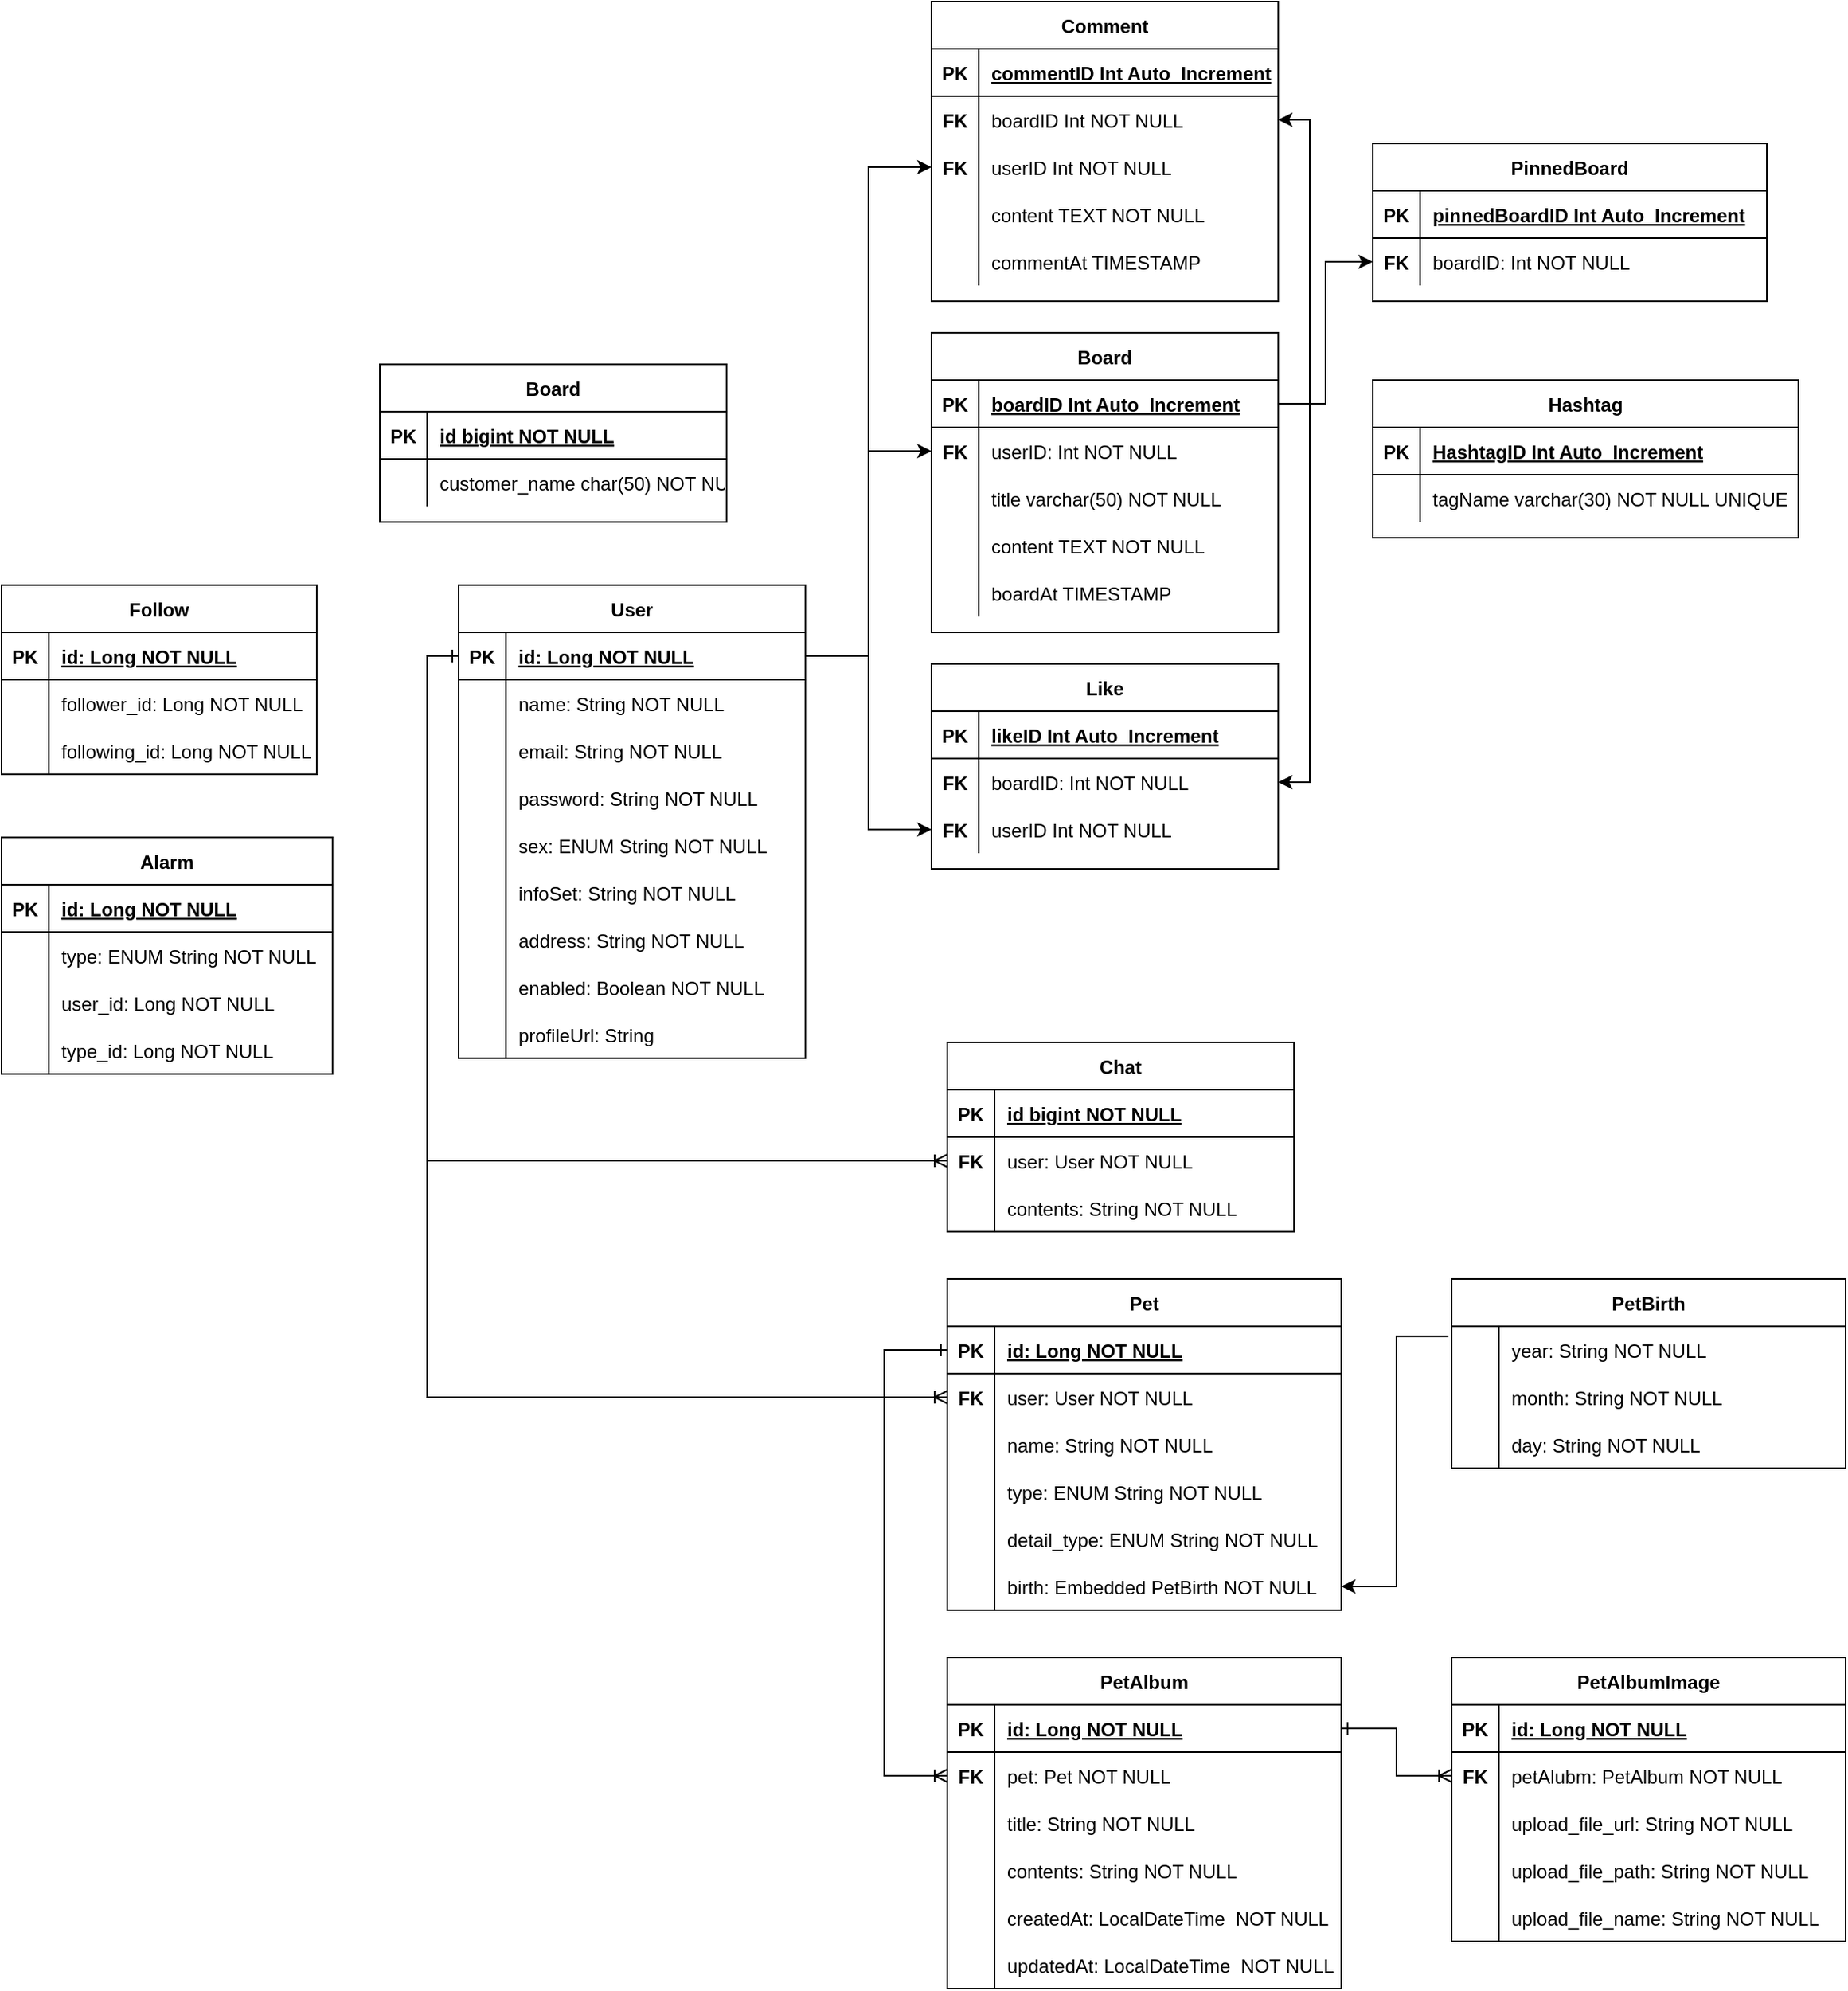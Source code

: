 <mxfile version="23.1.2" type="github">
  <diagram id="R2lEEEUBdFMjLlhIrx00" name="Page-1">
    <mxGraphModel dx="1133" dy="3213" grid="1" gridSize="10" guides="1" tooltips="1" connect="1" arrows="1" fold="1" page="1" pageScale="1" pageWidth="1654" pageHeight="2336" math="0" shadow="0" extFonts="Permanent Marker^https://fonts.googleapis.com/css?family=Permanent+Marker">
      <root>
        <mxCell id="0" />
        <mxCell id="1" parent="0" />
        <mxCell id="C-vyLk0tnHw3VtMMgP7b-23" value="User" style="shape=table;startSize=30;container=1;collapsible=1;childLayout=tableLayout;fixedRows=1;rowLines=0;fontStyle=1;align=center;resizeLast=1;" parent="1" vertex="1">
          <mxGeometry x="610" y="360" width="220" height="300" as="geometry" />
        </mxCell>
        <mxCell id="C-vyLk0tnHw3VtMMgP7b-24" value="" style="shape=partialRectangle;collapsible=0;dropTarget=0;pointerEvents=0;fillColor=none;points=[[0,0.5],[1,0.5]];portConstraint=eastwest;top=0;left=0;right=0;bottom=1;" parent="C-vyLk0tnHw3VtMMgP7b-23" vertex="1">
          <mxGeometry y="30" width="220" height="30" as="geometry" />
        </mxCell>
        <mxCell id="C-vyLk0tnHw3VtMMgP7b-25" value="PK" style="shape=partialRectangle;overflow=hidden;connectable=0;fillColor=none;top=0;left=0;bottom=0;right=0;fontStyle=1;" parent="C-vyLk0tnHw3VtMMgP7b-24" vertex="1">
          <mxGeometry width="30" height="30" as="geometry">
            <mxRectangle width="30" height="30" as="alternateBounds" />
          </mxGeometry>
        </mxCell>
        <mxCell id="C-vyLk0tnHw3VtMMgP7b-26" value="id: Long NOT NULL " style="shape=partialRectangle;overflow=hidden;connectable=0;fillColor=none;top=0;left=0;bottom=0;right=0;align=left;spacingLeft=6;fontStyle=5;" parent="C-vyLk0tnHw3VtMMgP7b-24" vertex="1">
          <mxGeometry x="30" width="190" height="30" as="geometry">
            <mxRectangle width="190" height="30" as="alternateBounds" />
          </mxGeometry>
        </mxCell>
        <mxCell id="C-vyLk0tnHw3VtMMgP7b-27" value="" style="shape=partialRectangle;collapsible=0;dropTarget=0;pointerEvents=0;fillColor=none;points=[[0,0.5],[1,0.5]];portConstraint=eastwest;top=0;left=0;right=0;bottom=0;" parent="C-vyLk0tnHw3VtMMgP7b-23" vertex="1">
          <mxGeometry y="60" width="220" height="30" as="geometry" />
        </mxCell>
        <mxCell id="C-vyLk0tnHw3VtMMgP7b-28" value="" style="shape=partialRectangle;overflow=hidden;connectable=0;fillColor=none;top=0;left=0;bottom=0;right=0;" parent="C-vyLk0tnHw3VtMMgP7b-27" vertex="1">
          <mxGeometry width="30" height="30" as="geometry">
            <mxRectangle width="30" height="30" as="alternateBounds" />
          </mxGeometry>
        </mxCell>
        <mxCell id="C-vyLk0tnHw3VtMMgP7b-29" value="name: String NOT NULL" style="shape=partialRectangle;overflow=hidden;connectable=0;fillColor=none;top=0;left=0;bottom=0;right=0;align=left;spacingLeft=6;" parent="C-vyLk0tnHw3VtMMgP7b-27" vertex="1">
          <mxGeometry x="30" width="190" height="30" as="geometry">
            <mxRectangle width="190" height="30" as="alternateBounds" />
          </mxGeometry>
        </mxCell>
        <mxCell id="bbUoqJzxjQNbrKTjMEcJ-44" value="" style="shape=partialRectangle;collapsible=0;dropTarget=0;pointerEvents=0;fillColor=none;points=[[0,0.5],[1,0.5]];portConstraint=eastwest;top=0;left=0;right=0;bottom=0;" parent="C-vyLk0tnHw3VtMMgP7b-23" vertex="1">
          <mxGeometry y="90" width="220" height="30" as="geometry" />
        </mxCell>
        <mxCell id="bbUoqJzxjQNbrKTjMEcJ-45" value="" style="shape=partialRectangle;overflow=hidden;connectable=0;fillColor=none;top=0;left=0;bottom=0;right=0;" parent="bbUoqJzxjQNbrKTjMEcJ-44" vertex="1">
          <mxGeometry width="30" height="30" as="geometry">
            <mxRectangle width="30" height="30" as="alternateBounds" />
          </mxGeometry>
        </mxCell>
        <mxCell id="bbUoqJzxjQNbrKTjMEcJ-46" value="email: String NOT NULL" style="shape=partialRectangle;overflow=hidden;connectable=0;fillColor=none;top=0;left=0;bottom=0;right=0;align=left;spacingLeft=6;" parent="bbUoqJzxjQNbrKTjMEcJ-44" vertex="1">
          <mxGeometry x="30" width="190" height="30" as="geometry">
            <mxRectangle width="190" height="30" as="alternateBounds" />
          </mxGeometry>
        </mxCell>
        <mxCell id="bbUoqJzxjQNbrKTjMEcJ-22" value="" style="shape=partialRectangle;collapsible=0;dropTarget=0;pointerEvents=0;fillColor=none;points=[[0,0.5],[1,0.5]];portConstraint=eastwest;top=0;left=0;right=0;bottom=0;" parent="C-vyLk0tnHw3VtMMgP7b-23" vertex="1">
          <mxGeometry y="120" width="220" height="30" as="geometry" />
        </mxCell>
        <mxCell id="bbUoqJzxjQNbrKTjMEcJ-23" value="" style="shape=partialRectangle;overflow=hidden;connectable=0;fillColor=none;top=0;left=0;bottom=0;right=0;" parent="bbUoqJzxjQNbrKTjMEcJ-22" vertex="1">
          <mxGeometry width="30" height="30" as="geometry">
            <mxRectangle width="30" height="30" as="alternateBounds" />
          </mxGeometry>
        </mxCell>
        <mxCell id="bbUoqJzxjQNbrKTjMEcJ-24" value="password: String NOT NULL" style="shape=partialRectangle;overflow=hidden;connectable=0;fillColor=none;top=0;left=0;bottom=0;right=0;align=left;spacingLeft=6;" parent="bbUoqJzxjQNbrKTjMEcJ-22" vertex="1">
          <mxGeometry x="30" width="190" height="30" as="geometry">
            <mxRectangle width="190" height="30" as="alternateBounds" />
          </mxGeometry>
        </mxCell>
        <mxCell id="bbUoqJzxjQNbrKTjMEcJ-41" value="" style="shape=partialRectangle;collapsible=0;dropTarget=0;pointerEvents=0;fillColor=none;points=[[0,0.5],[1,0.5]];portConstraint=eastwest;top=0;left=0;right=0;bottom=0;" parent="C-vyLk0tnHw3VtMMgP7b-23" vertex="1">
          <mxGeometry y="150" width="220" height="30" as="geometry" />
        </mxCell>
        <mxCell id="bbUoqJzxjQNbrKTjMEcJ-42" value="" style="shape=partialRectangle;overflow=hidden;connectable=0;fillColor=none;top=0;left=0;bottom=0;right=0;" parent="bbUoqJzxjQNbrKTjMEcJ-41" vertex="1">
          <mxGeometry width="30" height="30" as="geometry">
            <mxRectangle width="30" height="30" as="alternateBounds" />
          </mxGeometry>
        </mxCell>
        <mxCell id="bbUoqJzxjQNbrKTjMEcJ-43" value="sex: ENUM String NOT NULL" style="shape=partialRectangle;overflow=hidden;connectable=0;fillColor=none;top=0;left=0;bottom=0;right=0;align=left;spacingLeft=6;" parent="bbUoqJzxjQNbrKTjMEcJ-41" vertex="1">
          <mxGeometry x="30" width="190" height="30" as="geometry">
            <mxRectangle width="190" height="30" as="alternateBounds" />
          </mxGeometry>
        </mxCell>
        <mxCell id="bbUoqJzxjQNbrKTjMEcJ-26" value="" style="shape=partialRectangle;collapsible=0;dropTarget=0;pointerEvents=0;fillColor=none;points=[[0,0.5],[1,0.5]];portConstraint=eastwest;top=0;left=0;right=0;bottom=0;" parent="C-vyLk0tnHw3VtMMgP7b-23" vertex="1">
          <mxGeometry y="180" width="220" height="30" as="geometry" />
        </mxCell>
        <mxCell id="bbUoqJzxjQNbrKTjMEcJ-27" value="" style="shape=partialRectangle;overflow=hidden;connectable=0;fillColor=none;top=0;left=0;bottom=0;right=0;" parent="bbUoqJzxjQNbrKTjMEcJ-26" vertex="1">
          <mxGeometry width="30" height="30" as="geometry">
            <mxRectangle width="30" height="30" as="alternateBounds" />
          </mxGeometry>
        </mxCell>
        <mxCell id="bbUoqJzxjQNbrKTjMEcJ-28" value="infoSet: String NOT NULL" style="shape=partialRectangle;overflow=hidden;connectable=0;fillColor=none;top=0;left=0;bottom=0;right=0;align=left;spacingLeft=6;" parent="bbUoqJzxjQNbrKTjMEcJ-26" vertex="1">
          <mxGeometry x="30" width="190" height="30" as="geometry">
            <mxRectangle width="190" height="30" as="alternateBounds" />
          </mxGeometry>
        </mxCell>
        <mxCell id="bbUoqJzxjQNbrKTjMEcJ-29" value="" style="shape=partialRectangle;collapsible=0;dropTarget=0;pointerEvents=0;fillColor=none;points=[[0,0.5],[1,0.5]];portConstraint=eastwest;top=0;left=0;right=0;bottom=0;" parent="C-vyLk0tnHw3VtMMgP7b-23" vertex="1">
          <mxGeometry y="210" width="220" height="30" as="geometry" />
        </mxCell>
        <mxCell id="bbUoqJzxjQNbrKTjMEcJ-30" value="" style="shape=partialRectangle;overflow=hidden;connectable=0;fillColor=none;top=0;left=0;bottom=0;right=0;" parent="bbUoqJzxjQNbrKTjMEcJ-29" vertex="1">
          <mxGeometry width="30" height="30" as="geometry">
            <mxRectangle width="30" height="30" as="alternateBounds" />
          </mxGeometry>
        </mxCell>
        <mxCell id="bbUoqJzxjQNbrKTjMEcJ-31" value="address: String NOT NULL" style="shape=partialRectangle;overflow=hidden;connectable=0;fillColor=none;top=0;left=0;bottom=0;right=0;align=left;spacingLeft=6;" parent="bbUoqJzxjQNbrKTjMEcJ-29" vertex="1">
          <mxGeometry x="30" width="190" height="30" as="geometry">
            <mxRectangle width="190" height="30" as="alternateBounds" />
          </mxGeometry>
        </mxCell>
        <mxCell id="bbUoqJzxjQNbrKTjMEcJ-35" value="" style="shape=partialRectangle;collapsible=0;dropTarget=0;pointerEvents=0;fillColor=none;points=[[0,0.5],[1,0.5]];portConstraint=eastwest;top=0;left=0;right=0;bottom=0;" parent="C-vyLk0tnHw3VtMMgP7b-23" vertex="1">
          <mxGeometry y="240" width="220" height="30" as="geometry" />
        </mxCell>
        <mxCell id="bbUoqJzxjQNbrKTjMEcJ-36" value="" style="shape=partialRectangle;overflow=hidden;connectable=0;fillColor=none;top=0;left=0;bottom=0;right=0;" parent="bbUoqJzxjQNbrKTjMEcJ-35" vertex="1">
          <mxGeometry width="30" height="30" as="geometry">
            <mxRectangle width="30" height="30" as="alternateBounds" />
          </mxGeometry>
        </mxCell>
        <mxCell id="bbUoqJzxjQNbrKTjMEcJ-37" value="enabled: Boolean NOT NULL" style="shape=partialRectangle;overflow=hidden;connectable=0;fillColor=none;top=0;left=0;bottom=0;right=0;align=left;spacingLeft=6;" parent="bbUoqJzxjQNbrKTjMEcJ-35" vertex="1">
          <mxGeometry x="30" width="190" height="30" as="geometry">
            <mxRectangle width="190" height="30" as="alternateBounds" />
          </mxGeometry>
        </mxCell>
        <mxCell id="bbUoqJzxjQNbrKTjMEcJ-38" value="" style="shape=partialRectangle;collapsible=0;dropTarget=0;pointerEvents=0;fillColor=none;points=[[0,0.5],[1,0.5]];portConstraint=eastwest;top=0;left=0;right=0;bottom=0;" parent="C-vyLk0tnHw3VtMMgP7b-23" vertex="1">
          <mxGeometry y="270" width="220" height="30" as="geometry" />
        </mxCell>
        <mxCell id="bbUoqJzxjQNbrKTjMEcJ-39" value="" style="shape=partialRectangle;overflow=hidden;connectable=0;fillColor=none;top=0;left=0;bottom=0;right=0;" parent="bbUoqJzxjQNbrKTjMEcJ-38" vertex="1">
          <mxGeometry width="30" height="30" as="geometry">
            <mxRectangle width="30" height="30" as="alternateBounds" />
          </mxGeometry>
        </mxCell>
        <mxCell id="bbUoqJzxjQNbrKTjMEcJ-40" value="profileUrl: String" style="shape=partialRectangle;overflow=hidden;connectable=0;fillColor=none;top=0;left=0;bottom=0;right=0;align=left;spacingLeft=6;" parent="bbUoqJzxjQNbrKTjMEcJ-38" vertex="1">
          <mxGeometry x="30" width="190" height="30" as="geometry">
            <mxRectangle width="190" height="30" as="alternateBounds" />
          </mxGeometry>
        </mxCell>
        <mxCell id="bbUoqJzxjQNbrKTjMEcJ-1" value="Chat" style="shape=table;startSize=30;container=1;collapsible=1;childLayout=tableLayout;fixedRows=1;rowLines=0;fontStyle=1;align=center;resizeLast=1;" parent="1" vertex="1">
          <mxGeometry x="920" y="650" width="220" height="120" as="geometry" />
        </mxCell>
        <mxCell id="bbUoqJzxjQNbrKTjMEcJ-2" value="" style="shape=partialRectangle;collapsible=0;dropTarget=0;pointerEvents=0;fillColor=none;points=[[0,0.5],[1,0.5]];portConstraint=eastwest;top=0;left=0;right=0;bottom=1;" parent="bbUoqJzxjQNbrKTjMEcJ-1" vertex="1">
          <mxGeometry y="30" width="220" height="30" as="geometry" />
        </mxCell>
        <mxCell id="bbUoqJzxjQNbrKTjMEcJ-3" value="PK" style="shape=partialRectangle;overflow=hidden;connectable=0;fillColor=none;top=0;left=0;bottom=0;right=0;fontStyle=1;" parent="bbUoqJzxjQNbrKTjMEcJ-2" vertex="1">
          <mxGeometry width="30" height="30" as="geometry">
            <mxRectangle width="30" height="30" as="alternateBounds" />
          </mxGeometry>
        </mxCell>
        <mxCell id="bbUoqJzxjQNbrKTjMEcJ-4" value="id bigint NOT NULL " style="shape=partialRectangle;overflow=hidden;connectable=0;fillColor=none;top=0;left=0;bottom=0;right=0;align=left;spacingLeft=6;fontStyle=5;" parent="bbUoqJzxjQNbrKTjMEcJ-2" vertex="1">
          <mxGeometry x="30" width="190" height="30" as="geometry">
            <mxRectangle width="190" height="30" as="alternateBounds" />
          </mxGeometry>
        </mxCell>
        <mxCell id="bbUoqJzxjQNbrKTjMEcJ-5" value="" style="shape=partialRectangle;collapsible=0;dropTarget=0;pointerEvents=0;fillColor=none;points=[[0,0.5],[1,0.5]];portConstraint=eastwest;top=0;left=0;right=0;bottom=0;" parent="bbUoqJzxjQNbrKTjMEcJ-1" vertex="1">
          <mxGeometry y="60" width="220" height="30" as="geometry" />
        </mxCell>
        <mxCell id="bbUoqJzxjQNbrKTjMEcJ-6" value="FK" style="shape=partialRectangle;overflow=hidden;connectable=0;fillColor=none;top=0;left=0;bottom=0;right=0;fontStyle=1" parent="bbUoqJzxjQNbrKTjMEcJ-5" vertex="1">
          <mxGeometry width="30" height="30" as="geometry">
            <mxRectangle width="30" height="30" as="alternateBounds" />
          </mxGeometry>
        </mxCell>
        <mxCell id="bbUoqJzxjQNbrKTjMEcJ-7" value="user: User NOT NULL" style="shape=partialRectangle;overflow=hidden;connectable=0;fillColor=none;top=0;left=0;bottom=0;right=0;align=left;spacingLeft=6;" parent="bbUoqJzxjQNbrKTjMEcJ-5" vertex="1">
          <mxGeometry x="30" width="190" height="30" as="geometry">
            <mxRectangle width="190" height="30" as="alternateBounds" />
          </mxGeometry>
        </mxCell>
        <mxCell id="DI0CZOXr2focMgs46DRr-81" value="" style="shape=partialRectangle;collapsible=0;dropTarget=0;pointerEvents=0;fillColor=none;points=[[0,0.5],[1,0.5]];portConstraint=eastwest;top=0;left=0;right=0;bottom=0;" parent="bbUoqJzxjQNbrKTjMEcJ-1" vertex="1">
          <mxGeometry y="90" width="220" height="30" as="geometry" />
        </mxCell>
        <mxCell id="DI0CZOXr2focMgs46DRr-82" value="" style="shape=partialRectangle;overflow=hidden;connectable=0;fillColor=none;top=0;left=0;bottom=0;right=0;" parent="DI0CZOXr2focMgs46DRr-81" vertex="1">
          <mxGeometry width="30" height="30" as="geometry">
            <mxRectangle width="30" height="30" as="alternateBounds" />
          </mxGeometry>
        </mxCell>
        <mxCell id="DI0CZOXr2focMgs46DRr-83" value="contents: String NOT NULL" style="shape=partialRectangle;overflow=hidden;connectable=0;fillColor=none;top=0;left=0;bottom=0;right=0;align=left;spacingLeft=6;" parent="DI0CZOXr2focMgs46DRr-81" vertex="1">
          <mxGeometry x="30" width="190" height="30" as="geometry">
            <mxRectangle width="190" height="30" as="alternateBounds" />
          </mxGeometry>
        </mxCell>
        <mxCell id="bbUoqJzxjQNbrKTjMEcJ-8" value="Pet" style="shape=table;startSize=30;container=1;collapsible=1;childLayout=tableLayout;fixedRows=1;rowLines=0;fontStyle=1;align=center;resizeLast=1;" parent="1" vertex="1">
          <mxGeometry x="920" y="800" width="250" height="210" as="geometry" />
        </mxCell>
        <mxCell id="bbUoqJzxjQNbrKTjMEcJ-9" value="" style="shape=partialRectangle;collapsible=0;dropTarget=0;pointerEvents=0;fillColor=none;points=[[0,0.5],[1,0.5]];portConstraint=eastwest;top=0;left=0;right=0;bottom=1;" parent="bbUoqJzxjQNbrKTjMEcJ-8" vertex="1">
          <mxGeometry y="30" width="250" height="30" as="geometry" />
        </mxCell>
        <mxCell id="bbUoqJzxjQNbrKTjMEcJ-10" value="PK" style="shape=partialRectangle;overflow=hidden;connectable=0;fillColor=none;top=0;left=0;bottom=0;right=0;fontStyle=1;" parent="bbUoqJzxjQNbrKTjMEcJ-9" vertex="1">
          <mxGeometry width="30" height="30" as="geometry">
            <mxRectangle width="30" height="30" as="alternateBounds" />
          </mxGeometry>
        </mxCell>
        <mxCell id="bbUoqJzxjQNbrKTjMEcJ-11" value="id: Long NOT NULL " style="shape=partialRectangle;overflow=hidden;connectable=0;fillColor=none;top=0;left=0;bottom=0;right=0;align=left;spacingLeft=6;fontStyle=5;" parent="bbUoqJzxjQNbrKTjMEcJ-9" vertex="1">
          <mxGeometry x="30" width="220" height="30" as="geometry">
            <mxRectangle width="220" height="30" as="alternateBounds" />
          </mxGeometry>
        </mxCell>
        <mxCell id="bbUoqJzxjQNbrKTjMEcJ-12" value="" style="shape=partialRectangle;collapsible=0;dropTarget=0;pointerEvents=0;fillColor=none;points=[[0,0.5],[1,0.5]];portConstraint=eastwest;top=0;left=0;right=0;bottom=0;" parent="bbUoqJzxjQNbrKTjMEcJ-8" vertex="1">
          <mxGeometry y="60" width="250" height="30" as="geometry" />
        </mxCell>
        <mxCell id="bbUoqJzxjQNbrKTjMEcJ-13" value="FK" style="shape=partialRectangle;overflow=hidden;connectable=0;fillColor=none;top=0;left=0;bottom=0;right=0;fontStyle=1" parent="bbUoqJzxjQNbrKTjMEcJ-12" vertex="1">
          <mxGeometry width="30" height="30" as="geometry">
            <mxRectangle width="30" height="30" as="alternateBounds" />
          </mxGeometry>
        </mxCell>
        <mxCell id="bbUoqJzxjQNbrKTjMEcJ-14" value="user: User NOT NULL" style="shape=partialRectangle;overflow=hidden;connectable=0;fillColor=none;top=0;left=0;bottom=0;right=0;align=left;spacingLeft=6;" parent="bbUoqJzxjQNbrKTjMEcJ-12" vertex="1">
          <mxGeometry x="30" width="220" height="30" as="geometry">
            <mxRectangle width="220" height="30" as="alternateBounds" />
          </mxGeometry>
        </mxCell>
        <mxCell id="DI0CZOXr2focMgs46DRr-77" value="" style="shape=partialRectangle;collapsible=0;dropTarget=0;pointerEvents=0;fillColor=none;points=[[0,0.5],[1,0.5]];portConstraint=eastwest;top=0;left=0;right=0;bottom=0;" parent="bbUoqJzxjQNbrKTjMEcJ-8" vertex="1">
          <mxGeometry y="90" width="250" height="30" as="geometry" />
        </mxCell>
        <mxCell id="DI0CZOXr2focMgs46DRr-78" value="" style="shape=partialRectangle;overflow=hidden;connectable=0;fillColor=none;top=0;left=0;bottom=0;right=0;" parent="DI0CZOXr2focMgs46DRr-77" vertex="1">
          <mxGeometry width="30" height="30" as="geometry">
            <mxRectangle width="30" height="30" as="alternateBounds" />
          </mxGeometry>
        </mxCell>
        <mxCell id="DI0CZOXr2focMgs46DRr-79" value="name: String NOT NULL" style="shape=partialRectangle;overflow=hidden;connectable=0;fillColor=none;top=0;left=0;bottom=0;right=0;align=left;spacingLeft=6;" parent="DI0CZOXr2focMgs46DRr-77" vertex="1">
          <mxGeometry x="30" width="220" height="30" as="geometry">
            <mxRectangle width="220" height="30" as="alternateBounds" />
          </mxGeometry>
        </mxCell>
        <mxCell id="DI0CZOXr2focMgs46DRr-1" value="" style="shape=partialRectangle;collapsible=0;dropTarget=0;pointerEvents=0;fillColor=none;points=[[0,0.5],[1,0.5]];portConstraint=eastwest;top=0;left=0;right=0;bottom=0;" parent="bbUoqJzxjQNbrKTjMEcJ-8" vertex="1">
          <mxGeometry y="120" width="250" height="30" as="geometry" />
        </mxCell>
        <mxCell id="DI0CZOXr2focMgs46DRr-2" value="" style="shape=partialRectangle;overflow=hidden;connectable=0;fillColor=none;top=0;left=0;bottom=0;right=0;" parent="DI0CZOXr2focMgs46DRr-1" vertex="1">
          <mxGeometry width="30" height="30" as="geometry">
            <mxRectangle width="30" height="30" as="alternateBounds" />
          </mxGeometry>
        </mxCell>
        <mxCell id="DI0CZOXr2focMgs46DRr-3" value="type: ENUM String NOT NULL" style="shape=partialRectangle;overflow=hidden;connectable=0;fillColor=none;top=0;left=0;bottom=0;right=0;align=left;spacingLeft=6;" parent="DI0CZOXr2focMgs46DRr-1" vertex="1">
          <mxGeometry x="30" width="220" height="30" as="geometry">
            <mxRectangle width="220" height="30" as="alternateBounds" />
          </mxGeometry>
        </mxCell>
        <mxCell id="DI0CZOXr2focMgs46DRr-44" value="" style="shape=partialRectangle;collapsible=0;dropTarget=0;pointerEvents=0;fillColor=none;points=[[0,0.5],[1,0.5]];portConstraint=eastwest;top=0;left=0;right=0;bottom=0;" parent="bbUoqJzxjQNbrKTjMEcJ-8" vertex="1">
          <mxGeometry y="150" width="250" height="30" as="geometry" />
        </mxCell>
        <mxCell id="DI0CZOXr2focMgs46DRr-45" value="" style="shape=partialRectangle;overflow=hidden;connectable=0;fillColor=none;top=0;left=0;bottom=0;right=0;" parent="DI0CZOXr2focMgs46DRr-44" vertex="1">
          <mxGeometry width="30" height="30" as="geometry">
            <mxRectangle width="30" height="30" as="alternateBounds" />
          </mxGeometry>
        </mxCell>
        <mxCell id="DI0CZOXr2focMgs46DRr-46" value="detail_type: ENUM String NOT NULL" style="shape=partialRectangle;overflow=hidden;connectable=0;fillColor=none;top=0;left=0;bottom=0;right=0;align=left;spacingLeft=6;" parent="DI0CZOXr2focMgs46DRr-44" vertex="1">
          <mxGeometry x="30" width="220" height="30" as="geometry">
            <mxRectangle width="220" height="30" as="alternateBounds" />
          </mxGeometry>
        </mxCell>
        <mxCell id="DI0CZOXr2focMgs46DRr-26" value="" style="shape=partialRectangle;collapsible=0;dropTarget=0;pointerEvents=0;fillColor=none;points=[[0,0.5],[1,0.5]];portConstraint=eastwest;top=0;left=0;right=0;bottom=0;" parent="bbUoqJzxjQNbrKTjMEcJ-8" vertex="1">
          <mxGeometry y="180" width="250" height="30" as="geometry" />
        </mxCell>
        <mxCell id="DI0CZOXr2focMgs46DRr-27" value="" style="shape=partialRectangle;overflow=hidden;connectable=0;fillColor=none;top=0;left=0;bottom=0;right=0;" parent="DI0CZOXr2focMgs46DRr-26" vertex="1">
          <mxGeometry width="30" height="30" as="geometry">
            <mxRectangle width="30" height="30" as="alternateBounds" />
          </mxGeometry>
        </mxCell>
        <mxCell id="DI0CZOXr2focMgs46DRr-28" value="birth: Embedded PetBirth NOT NULL" style="shape=partialRectangle;overflow=hidden;connectable=0;fillColor=none;top=0;left=0;bottom=0;right=0;align=left;spacingLeft=6;" parent="DI0CZOXr2focMgs46DRr-26" vertex="1">
          <mxGeometry x="30" width="220" height="30" as="geometry">
            <mxRectangle width="220" height="30" as="alternateBounds" />
          </mxGeometry>
        </mxCell>
        <mxCell id="bbUoqJzxjQNbrKTjMEcJ-15" value="Board" style="shape=table;startSize=30;container=1;collapsible=1;childLayout=tableLayout;fixedRows=1;rowLines=0;fontStyle=1;align=center;resizeLast=1;" parent="1" vertex="1">
          <mxGeometry x="910" y="200" width="220" height="190" as="geometry" />
        </mxCell>
        <mxCell id="bbUoqJzxjQNbrKTjMEcJ-16" value="" style="shape=partialRectangle;collapsible=0;dropTarget=0;pointerEvents=0;fillColor=none;points=[[0,0.5],[1,0.5]];portConstraint=eastwest;top=0;left=0;right=0;bottom=1;" parent="bbUoqJzxjQNbrKTjMEcJ-15" vertex="1">
          <mxGeometry y="30" width="220" height="30" as="geometry" />
        </mxCell>
        <mxCell id="bbUoqJzxjQNbrKTjMEcJ-17" value="PK" style="shape=partialRectangle;overflow=hidden;connectable=0;fillColor=none;top=0;left=0;bottom=0;right=0;fontStyle=1;" parent="bbUoqJzxjQNbrKTjMEcJ-16" vertex="1">
          <mxGeometry width="30" height="30" as="geometry">
            <mxRectangle width="30" height="30" as="alternateBounds" />
          </mxGeometry>
        </mxCell>
        <mxCell id="bbUoqJzxjQNbrKTjMEcJ-18" value="boardID Int Auto_Increment" style="shape=partialRectangle;overflow=hidden;connectable=0;fillColor=none;top=0;left=0;bottom=0;right=0;align=left;spacingLeft=6;fontStyle=5;" parent="bbUoqJzxjQNbrKTjMEcJ-16" vertex="1">
          <mxGeometry x="30" width="190" height="30" as="geometry">
            <mxRectangle width="190" height="30" as="alternateBounds" />
          </mxGeometry>
        </mxCell>
        <mxCell id="bbUoqJzxjQNbrKTjMEcJ-19" value="" style="shape=partialRectangle;collapsible=0;dropTarget=0;pointerEvents=0;fillColor=none;points=[[0,0.5],[1,0.5]];portConstraint=eastwest;top=0;left=0;right=0;bottom=0;" parent="bbUoqJzxjQNbrKTjMEcJ-15" vertex="1">
          <mxGeometry y="60" width="220" height="30" as="geometry" />
        </mxCell>
        <mxCell id="bbUoqJzxjQNbrKTjMEcJ-20" value="FK" style="shape=partialRectangle;overflow=hidden;connectable=0;fillColor=none;top=0;left=0;bottom=0;right=0;fontStyle=1" parent="bbUoqJzxjQNbrKTjMEcJ-19" vertex="1">
          <mxGeometry width="30" height="30" as="geometry">
            <mxRectangle width="30" height="30" as="alternateBounds" />
          </mxGeometry>
        </mxCell>
        <mxCell id="bbUoqJzxjQNbrKTjMEcJ-21" value="userID: Int NOT NULL" style="shape=partialRectangle;overflow=hidden;connectable=0;fillColor=none;top=0;left=0;bottom=0;right=0;align=left;spacingLeft=6;" parent="bbUoqJzxjQNbrKTjMEcJ-19" vertex="1">
          <mxGeometry x="30" width="190" height="30" as="geometry">
            <mxRectangle width="190" height="30" as="alternateBounds" />
          </mxGeometry>
        </mxCell>
        <mxCell id="FGwueT4mFwMCUgBPgsH9-19" value="" style="shape=partialRectangle;collapsible=0;dropTarget=0;pointerEvents=0;fillColor=none;points=[[0,0.5],[1,0.5]];portConstraint=eastwest;top=0;left=0;right=0;bottom=0;" vertex="1" parent="bbUoqJzxjQNbrKTjMEcJ-15">
          <mxGeometry y="90" width="220" height="30" as="geometry" />
        </mxCell>
        <mxCell id="FGwueT4mFwMCUgBPgsH9-20" value="" style="shape=partialRectangle;overflow=hidden;connectable=0;fillColor=none;top=0;left=0;bottom=0;right=0;" vertex="1" parent="FGwueT4mFwMCUgBPgsH9-19">
          <mxGeometry width="30" height="30" as="geometry">
            <mxRectangle width="30" height="30" as="alternateBounds" />
          </mxGeometry>
        </mxCell>
        <mxCell id="FGwueT4mFwMCUgBPgsH9-21" value="title varchar(50) NOT NULL" style="shape=partialRectangle;overflow=hidden;connectable=0;fillColor=none;top=0;left=0;bottom=0;right=0;align=left;spacingLeft=6;" vertex="1" parent="FGwueT4mFwMCUgBPgsH9-19">
          <mxGeometry x="30" width="190" height="30" as="geometry">
            <mxRectangle width="190" height="30" as="alternateBounds" />
          </mxGeometry>
        </mxCell>
        <mxCell id="FGwueT4mFwMCUgBPgsH9-22" value="" style="shape=partialRectangle;collapsible=0;dropTarget=0;pointerEvents=0;fillColor=none;points=[[0,0.5],[1,0.5]];portConstraint=eastwest;top=0;left=0;right=0;bottom=0;" vertex="1" parent="bbUoqJzxjQNbrKTjMEcJ-15">
          <mxGeometry y="120" width="220" height="30" as="geometry" />
        </mxCell>
        <mxCell id="FGwueT4mFwMCUgBPgsH9-23" value="" style="shape=partialRectangle;overflow=hidden;connectable=0;fillColor=none;top=0;left=0;bottom=0;right=0;" vertex="1" parent="FGwueT4mFwMCUgBPgsH9-22">
          <mxGeometry width="30" height="30" as="geometry">
            <mxRectangle width="30" height="30" as="alternateBounds" />
          </mxGeometry>
        </mxCell>
        <mxCell id="FGwueT4mFwMCUgBPgsH9-24" value="content TEXT NOT NULL" style="shape=partialRectangle;overflow=hidden;connectable=0;fillColor=none;top=0;left=0;bottom=0;right=0;align=left;spacingLeft=6;" vertex="1" parent="FGwueT4mFwMCUgBPgsH9-22">
          <mxGeometry x="30" width="190" height="30" as="geometry">
            <mxRectangle width="190" height="30" as="alternateBounds" />
          </mxGeometry>
        </mxCell>
        <mxCell id="FGwueT4mFwMCUgBPgsH9-25" value="" style="shape=partialRectangle;collapsible=0;dropTarget=0;pointerEvents=0;fillColor=none;points=[[0,0.5],[1,0.5]];portConstraint=eastwest;top=0;left=0;right=0;bottom=0;" vertex="1" parent="bbUoqJzxjQNbrKTjMEcJ-15">
          <mxGeometry y="150" width="220" height="30" as="geometry" />
        </mxCell>
        <mxCell id="FGwueT4mFwMCUgBPgsH9-26" value="" style="shape=partialRectangle;overflow=hidden;connectable=0;fillColor=none;top=0;left=0;bottom=0;right=0;" vertex="1" parent="FGwueT4mFwMCUgBPgsH9-25">
          <mxGeometry width="30" height="30" as="geometry">
            <mxRectangle width="30" height="30" as="alternateBounds" />
          </mxGeometry>
        </mxCell>
        <mxCell id="FGwueT4mFwMCUgBPgsH9-27" value="boardAt TIMESTAMP" style="shape=partialRectangle;overflow=hidden;connectable=0;fillColor=none;top=0;left=0;bottom=0;right=0;align=left;spacingLeft=6;" vertex="1" parent="FGwueT4mFwMCUgBPgsH9-25">
          <mxGeometry x="30" width="190" height="30" as="geometry">
            <mxRectangle width="190" height="30" as="alternateBounds" />
          </mxGeometry>
        </mxCell>
        <mxCell id="bbUoqJzxjQNbrKTjMEcJ-47" value="Follow" style="shape=table;startSize=30;container=1;collapsible=1;childLayout=tableLayout;fixedRows=1;rowLines=0;fontStyle=1;align=center;resizeLast=1;" parent="1" vertex="1">
          <mxGeometry x="320" y="360" width="200" height="120" as="geometry" />
        </mxCell>
        <mxCell id="bbUoqJzxjQNbrKTjMEcJ-48" value="" style="shape=partialRectangle;collapsible=0;dropTarget=0;pointerEvents=0;fillColor=none;points=[[0,0.5],[1,0.5]];portConstraint=eastwest;top=0;left=0;right=0;bottom=1;" parent="bbUoqJzxjQNbrKTjMEcJ-47" vertex="1">
          <mxGeometry y="30" width="200" height="30" as="geometry" />
        </mxCell>
        <mxCell id="bbUoqJzxjQNbrKTjMEcJ-49" value="PK" style="shape=partialRectangle;overflow=hidden;connectable=0;fillColor=none;top=0;left=0;bottom=0;right=0;fontStyle=1;" parent="bbUoqJzxjQNbrKTjMEcJ-48" vertex="1">
          <mxGeometry width="30" height="30" as="geometry">
            <mxRectangle width="30" height="30" as="alternateBounds" />
          </mxGeometry>
        </mxCell>
        <mxCell id="bbUoqJzxjQNbrKTjMEcJ-50" value="id: Long NOT NULL " style="shape=partialRectangle;overflow=hidden;connectable=0;fillColor=none;top=0;left=0;bottom=0;right=0;align=left;spacingLeft=6;fontStyle=5;" parent="bbUoqJzxjQNbrKTjMEcJ-48" vertex="1">
          <mxGeometry x="30" width="170" height="30" as="geometry">
            <mxRectangle width="170" height="30" as="alternateBounds" />
          </mxGeometry>
        </mxCell>
        <mxCell id="bbUoqJzxjQNbrKTjMEcJ-51" value="" style="shape=partialRectangle;collapsible=0;dropTarget=0;pointerEvents=0;fillColor=none;points=[[0,0.5],[1,0.5]];portConstraint=eastwest;top=0;left=0;right=0;bottom=0;" parent="bbUoqJzxjQNbrKTjMEcJ-47" vertex="1">
          <mxGeometry y="60" width="200" height="30" as="geometry" />
        </mxCell>
        <mxCell id="bbUoqJzxjQNbrKTjMEcJ-52" value="" style="shape=partialRectangle;overflow=hidden;connectable=0;fillColor=none;top=0;left=0;bottom=0;right=0;" parent="bbUoqJzxjQNbrKTjMEcJ-51" vertex="1">
          <mxGeometry width="30" height="30" as="geometry">
            <mxRectangle width="30" height="30" as="alternateBounds" />
          </mxGeometry>
        </mxCell>
        <mxCell id="bbUoqJzxjQNbrKTjMEcJ-53" value="follower_id: Long NOT NULL" style="shape=partialRectangle;overflow=hidden;connectable=0;fillColor=none;top=0;left=0;bottom=0;right=0;align=left;spacingLeft=6;" parent="bbUoqJzxjQNbrKTjMEcJ-51" vertex="1">
          <mxGeometry x="30" width="170" height="30" as="geometry">
            <mxRectangle width="170" height="30" as="alternateBounds" />
          </mxGeometry>
        </mxCell>
        <mxCell id="bbUoqJzxjQNbrKTjMEcJ-54" value="" style="shape=partialRectangle;collapsible=0;dropTarget=0;pointerEvents=0;fillColor=none;points=[[0,0.5],[1,0.5]];portConstraint=eastwest;top=0;left=0;right=0;bottom=0;" parent="bbUoqJzxjQNbrKTjMEcJ-47" vertex="1">
          <mxGeometry y="90" width="200" height="30" as="geometry" />
        </mxCell>
        <mxCell id="bbUoqJzxjQNbrKTjMEcJ-55" value="" style="shape=partialRectangle;overflow=hidden;connectable=0;fillColor=none;top=0;left=0;bottom=0;right=0;" parent="bbUoqJzxjQNbrKTjMEcJ-54" vertex="1">
          <mxGeometry width="30" height="30" as="geometry">
            <mxRectangle width="30" height="30" as="alternateBounds" />
          </mxGeometry>
        </mxCell>
        <mxCell id="bbUoqJzxjQNbrKTjMEcJ-56" value="following_id: Long NOT NULL" style="shape=partialRectangle;overflow=hidden;connectable=0;fillColor=none;top=0;left=0;bottom=0;right=0;align=left;spacingLeft=6;" parent="bbUoqJzxjQNbrKTjMEcJ-54" vertex="1">
          <mxGeometry x="30" width="170" height="30" as="geometry">
            <mxRectangle width="170" height="30" as="alternateBounds" />
          </mxGeometry>
        </mxCell>
        <mxCell id="bbUoqJzxjQNbrKTjMEcJ-57" value="Alarm" style="shape=table;startSize=30;container=1;collapsible=1;childLayout=tableLayout;fixedRows=1;rowLines=0;fontStyle=1;align=center;resizeLast=1;" parent="1" vertex="1">
          <mxGeometry x="320" y="520" width="210" height="150" as="geometry" />
        </mxCell>
        <mxCell id="bbUoqJzxjQNbrKTjMEcJ-58" value="" style="shape=partialRectangle;collapsible=0;dropTarget=0;pointerEvents=0;fillColor=none;points=[[0,0.5],[1,0.5]];portConstraint=eastwest;top=0;left=0;right=0;bottom=1;" parent="bbUoqJzxjQNbrKTjMEcJ-57" vertex="1">
          <mxGeometry y="30" width="210" height="30" as="geometry" />
        </mxCell>
        <mxCell id="bbUoqJzxjQNbrKTjMEcJ-59" value="PK" style="shape=partialRectangle;overflow=hidden;connectable=0;fillColor=none;top=0;left=0;bottom=0;right=0;fontStyle=1;" parent="bbUoqJzxjQNbrKTjMEcJ-58" vertex="1">
          <mxGeometry width="30" height="30" as="geometry">
            <mxRectangle width="30" height="30" as="alternateBounds" />
          </mxGeometry>
        </mxCell>
        <mxCell id="bbUoqJzxjQNbrKTjMEcJ-60" value="id: Long NOT NULL " style="shape=partialRectangle;overflow=hidden;connectable=0;fillColor=none;top=0;left=0;bottom=0;right=0;align=left;spacingLeft=6;fontStyle=5;" parent="bbUoqJzxjQNbrKTjMEcJ-58" vertex="1">
          <mxGeometry x="30" width="180" height="30" as="geometry">
            <mxRectangle width="180" height="30" as="alternateBounds" />
          </mxGeometry>
        </mxCell>
        <mxCell id="bbUoqJzxjQNbrKTjMEcJ-61" value="" style="shape=partialRectangle;collapsible=0;dropTarget=0;pointerEvents=0;fillColor=none;points=[[0,0.5],[1,0.5]];portConstraint=eastwest;top=0;left=0;right=0;bottom=0;" parent="bbUoqJzxjQNbrKTjMEcJ-57" vertex="1">
          <mxGeometry y="60" width="210" height="30" as="geometry" />
        </mxCell>
        <mxCell id="bbUoqJzxjQNbrKTjMEcJ-62" value="" style="shape=partialRectangle;overflow=hidden;connectable=0;fillColor=none;top=0;left=0;bottom=0;right=0;" parent="bbUoqJzxjQNbrKTjMEcJ-61" vertex="1">
          <mxGeometry width="30" height="30" as="geometry">
            <mxRectangle width="30" height="30" as="alternateBounds" />
          </mxGeometry>
        </mxCell>
        <mxCell id="bbUoqJzxjQNbrKTjMEcJ-63" value="type: ENUM String NOT NULL" style="shape=partialRectangle;overflow=hidden;connectable=0;fillColor=none;top=0;left=0;bottom=0;right=0;align=left;spacingLeft=6;" parent="bbUoqJzxjQNbrKTjMEcJ-61" vertex="1">
          <mxGeometry x="30" width="180" height="30" as="geometry">
            <mxRectangle width="180" height="30" as="alternateBounds" />
          </mxGeometry>
        </mxCell>
        <mxCell id="bbUoqJzxjQNbrKTjMEcJ-64" value="" style="shape=partialRectangle;collapsible=0;dropTarget=0;pointerEvents=0;fillColor=none;points=[[0,0.5],[1,0.5]];portConstraint=eastwest;top=0;left=0;right=0;bottom=0;" parent="bbUoqJzxjQNbrKTjMEcJ-57" vertex="1">
          <mxGeometry y="90" width="210" height="30" as="geometry" />
        </mxCell>
        <mxCell id="bbUoqJzxjQNbrKTjMEcJ-65" value="" style="shape=partialRectangle;overflow=hidden;connectable=0;fillColor=none;top=0;left=0;bottom=0;right=0;" parent="bbUoqJzxjQNbrKTjMEcJ-64" vertex="1">
          <mxGeometry width="30" height="30" as="geometry">
            <mxRectangle width="30" height="30" as="alternateBounds" />
          </mxGeometry>
        </mxCell>
        <mxCell id="bbUoqJzxjQNbrKTjMEcJ-66" value="user_id: Long NOT NULL" style="shape=partialRectangle;overflow=hidden;connectable=0;fillColor=none;top=0;left=0;bottom=0;right=0;align=left;spacingLeft=6;" parent="bbUoqJzxjQNbrKTjMEcJ-64" vertex="1">
          <mxGeometry x="30" width="180" height="30" as="geometry">
            <mxRectangle width="180" height="30" as="alternateBounds" />
          </mxGeometry>
        </mxCell>
        <mxCell id="bbUoqJzxjQNbrKTjMEcJ-67" value="" style="shape=partialRectangle;collapsible=0;dropTarget=0;pointerEvents=0;fillColor=none;points=[[0,0.5],[1,0.5]];portConstraint=eastwest;top=0;left=0;right=0;bottom=0;" parent="bbUoqJzxjQNbrKTjMEcJ-57" vertex="1">
          <mxGeometry y="120" width="210" height="30" as="geometry" />
        </mxCell>
        <mxCell id="bbUoqJzxjQNbrKTjMEcJ-68" value="" style="shape=partialRectangle;overflow=hidden;connectable=0;fillColor=none;top=0;left=0;bottom=0;right=0;" parent="bbUoqJzxjQNbrKTjMEcJ-67" vertex="1">
          <mxGeometry width="30" height="30" as="geometry">
            <mxRectangle width="30" height="30" as="alternateBounds" />
          </mxGeometry>
        </mxCell>
        <mxCell id="bbUoqJzxjQNbrKTjMEcJ-69" value="type_id: Long NOT NULL" style="shape=partialRectangle;overflow=hidden;connectable=0;fillColor=none;top=0;left=0;bottom=0;right=0;align=left;spacingLeft=6;" parent="bbUoqJzxjQNbrKTjMEcJ-67" vertex="1">
          <mxGeometry x="30" width="180" height="30" as="geometry">
            <mxRectangle width="180" height="30" as="alternateBounds" />
          </mxGeometry>
        </mxCell>
        <mxCell id="DI0CZOXr2focMgs46DRr-10" value="PetAlbum" style="shape=table;startSize=30;container=1;collapsible=1;childLayout=tableLayout;fixedRows=1;rowLines=0;fontStyle=1;align=center;resizeLast=1;" parent="1" vertex="1">
          <mxGeometry x="920" y="1040" width="250" height="210" as="geometry" />
        </mxCell>
        <mxCell id="DI0CZOXr2focMgs46DRr-11" value="" style="shape=partialRectangle;collapsible=0;dropTarget=0;pointerEvents=0;fillColor=none;points=[[0,0.5],[1,0.5]];portConstraint=eastwest;top=0;left=0;right=0;bottom=1;" parent="DI0CZOXr2focMgs46DRr-10" vertex="1">
          <mxGeometry y="30" width="250" height="30" as="geometry" />
        </mxCell>
        <mxCell id="DI0CZOXr2focMgs46DRr-12" value="PK" style="shape=partialRectangle;overflow=hidden;connectable=0;fillColor=none;top=0;left=0;bottom=0;right=0;fontStyle=1;" parent="DI0CZOXr2focMgs46DRr-11" vertex="1">
          <mxGeometry width="30" height="30" as="geometry">
            <mxRectangle width="30" height="30" as="alternateBounds" />
          </mxGeometry>
        </mxCell>
        <mxCell id="DI0CZOXr2focMgs46DRr-13" value="id: Long NOT NULL " style="shape=partialRectangle;overflow=hidden;connectable=0;fillColor=none;top=0;left=0;bottom=0;right=0;align=left;spacingLeft=6;fontStyle=5;" parent="DI0CZOXr2focMgs46DRr-11" vertex="1">
          <mxGeometry x="30" width="220" height="30" as="geometry">
            <mxRectangle width="220" height="30" as="alternateBounds" />
          </mxGeometry>
        </mxCell>
        <mxCell id="DI0CZOXr2focMgs46DRr-14" value="" style="shape=partialRectangle;collapsible=0;dropTarget=0;pointerEvents=0;fillColor=none;points=[[0,0.5],[1,0.5]];portConstraint=eastwest;top=0;left=0;right=0;bottom=0;" parent="DI0CZOXr2focMgs46DRr-10" vertex="1">
          <mxGeometry y="60" width="250" height="30" as="geometry" />
        </mxCell>
        <mxCell id="DI0CZOXr2focMgs46DRr-15" value="FK" style="shape=partialRectangle;overflow=hidden;connectable=0;fillColor=none;top=0;left=0;bottom=0;right=0;fontStyle=1" parent="DI0CZOXr2focMgs46DRr-14" vertex="1">
          <mxGeometry width="30" height="30" as="geometry">
            <mxRectangle width="30" height="30" as="alternateBounds" />
          </mxGeometry>
        </mxCell>
        <mxCell id="DI0CZOXr2focMgs46DRr-16" value="pet: Pet NOT NULL" style="shape=partialRectangle;overflow=hidden;connectable=0;fillColor=none;top=0;left=0;bottom=0;right=0;align=left;spacingLeft=6;" parent="DI0CZOXr2focMgs46DRr-14" vertex="1">
          <mxGeometry x="30" width="220" height="30" as="geometry">
            <mxRectangle width="220" height="30" as="alternateBounds" />
          </mxGeometry>
        </mxCell>
        <mxCell id="DI0CZOXr2focMgs46DRr-70" value="" style="shape=partialRectangle;collapsible=0;dropTarget=0;pointerEvents=0;fillColor=none;points=[[0,0.5],[1,0.5]];portConstraint=eastwest;top=0;left=0;right=0;bottom=0;" parent="DI0CZOXr2focMgs46DRr-10" vertex="1">
          <mxGeometry y="90" width="250" height="30" as="geometry" />
        </mxCell>
        <mxCell id="DI0CZOXr2focMgs46DRr-71" value="" style="shape=partialRectangle;overflow=hidden;connectable=0;fillColor=none;top=0;left=0;bottom=0;right=0;" parent="DI0CZOXr2focMgs46DRr-70" vertex="1">
          <mxGeometry width="30" height="30" as="geometry">
            <mxRectangle width="30" height="30" as="alternateBounds" />
          </mxGeometry>
        </mxCell>
        <mxCell id="DI0CZOXr2focMgs46DRr-72" value="title: String NOT NULL" style="shape=partialRectangle;overflow=hidden;connectable=0;fillColor=none;top=0;left=0;bottom=0;right=0;align=left;spacingLeft=6;" parent="DI0CZOXr2focMgs46DRr-70" vertex="1">
          <mxGeometry x="30" width="220" height="30" as="geometry">
            <mxRectangle width="220" height="30" as="alternateBounds" />
          </mxGeometry>
        </mxCell>
        <mxCell id="DI0CZOXr2focMgs46DRr-17" value="" style="shape=partialRectangle;collapsible=0;dropTarget=0;pointerEvents=0;fillColor=none;points=[[0,0.5],[1,0.5]];portConstraint=eastwest;top=0;left=0;right=0;bottom=0;" parent="DI0CZOXr2focMgs46DRr-10" vertex="1">
          <mxGeometry y="120" width="250" height="30" as="geometry" />
        </mxCell>
        <mxCell id="DI0CZOXr2focMgs46DRr-18" value="" style="shape=partialRectangle;overflow=hidden;connectable=0;fillColor=none;top=0;left=0;bottom=0;right=0;" parent="DI0CZOXr2focMgs46DRr-17" vertex="1">
          <mxGeometry width="30" height="30" as="geometry">
            <mxRectangle width="30" height="30" as="alternateBounds" />
          </mxGeometry>
        </mxCell>
        <mxCell id="DI0CZOXr2focMgs46DRr-19" value="contents: String NOT NULL" style="shape=partialRectangle;overflow=hidden;connectable=0;fillColor=none;top=0;left=0;bottom=0;right=0;align=left;spacingLeft=6;" parent="DI0CZOXr2focMgs46DRr-17" vertex="1">
          <mxGeometry x="30" width="220" height="30" as="geometry">
            <mxRectangle width="220" height="30" as="alternateBounds" />
          </mxGeometry>
        </mxCell>
        <mxCell id="DI0CZOXr2focMgs46DRr-20" value="" style="shape=partialRectangle;collapsible=0;dropTarget=0;pointerEvents=0;fillColor=none;points=[[0,0.5],[1,0.5]];portConstraint=eastwest;top=0;left=0;right=0;bottom=0;" parent="DI0CZOXr2focMgs46DRr-10" vertex="1">
          <mxGeometry y="150" width="250" height="30" as="geometry" />
        </mxCell>
        <mxCell id="DI0CZOXr2focMgs46DRr-21" value="" style="shape=partialRectangle;overflow=hidden;connectable=0;fillColor=none;top=0;left=0;bottom=0;right=0;" parent="DI0CZOXr2focMgs46DRr-20" vertex="1">
          <mxGeometry width="30" height="30" as="geometry">
            <mxRectangle width="30" height="30" as="alternateBounds" />
          </mxGeometry>
        </mxCell>
        <mxCell id="DI0CZOXr2focMgs46DRr-22" value="createdAt: LocalDateTime  NOT NULL" style="shape=partialRectangle;overflow=hidden;connectable=0;fillColor=none;top=0;left=0;bottom=0;right=0;align=left;spacingLeft=6;" parent="DI0CZOXr2focMgs46DRr-20" vertex="1">
          <mxGeometry x="30" width="220" height="30" as="geometry">
            <mxRectangle width="220" height="30" as="alternateBounds" />
          </mxGeometry>
        </mxCell>
        <mxCell id="DI0CZOXr2focMgs46DRr-23" value="" style="shape=partialRectangle;collapsible=0;dropTarget=0;pointerEvents=0;fillColor=none;points=[[0,0.5],[1,0.5]];portConstraint=eastwest;top=0;left=0;right=0;bottom=0;" parent="DI0CZOXr2focMgs46DRr-10" vertex="1">
          <mxGeometry y="180" width="250" height="30" as="geometry" />
        </mxCell>
        <mxCell id="DI0CZOXr2focMgs46DRr-24" value="" style="shape=partialRectangle;overflow=hidden;connectable=0;fillColor=none;top=0;left=0;bottom=0;right=0;" parent="DI0CZOXr2focMgs46DRr-23" vertex="1">
          <mxGeometry width="30" height="30" as="geometry">
            <mxRectangle width="30" height="30" as="alternateBounds" />
          </mxGeometry>
        </mxCell>
        <mxCell id="DI0CZOXr2focMgs46DRr-25" value="updatedAt: LocalDateTime  NOT NULL" style="shape=partialRectangle;overflow=hidden;connectable=0;fillColor=none;top=0;left=0;bottom=0;right=0;align=left;spacingLeft=6;" parent="DI0CZOXr2focMgs46DRr-23" vertex="1">
          <mxGeometry x="30" width="220" height="30" as="geometry">
            <mxRectangle width="220" height="30" as="alternateBounds" />
          </mxGeometry>
        </mxCell>
        <mxCell id="DI0CZOXr2focMgs46DRr-43" value="" style="edgeStyle=orthogonalEdgeStyle;rounded=0;orthogonalLoop=1;jettySize=auto;html=1;entryX=1;entryY=0.5;entryDx=0;entryDy=0;exitX=-0.008;exitY=0.213;exitDx=0;exitDy=0;exitPerimeter=0;" parent="1" source="DI0CZOXr2focMgs46DRr-33" target="DI0CZOXr2focMgs46DRr-26" edge="1">
          <mxGeometry relative="1" as="geometry">
            <mxPoint x="1200" y="840" as="sourcePoint" />
          </mxGeometry>
        </mxCell>
        <mxCell id="DI0CZOXr2focMgs46DRr-29" value="PetBirth" style="shape=table;startSize=30;container=1;collapsible=1;childLayout=tableLayout;fixedRows=1;rowLines=0;fontStyle=1;align=center;resizeLast=1;" parent="1" vertex="1">
          <mxGeometry x="1240" y="800" width="250" height="120" as="geometry" />
        </mxCell>
        <mxCell id="DI0CZOXr2focMgs46DRr-33" value="" style="shape=partialRectangle;collapsible=0;dropTarget=0;pointerEvents=0;fillColor=none;points=[[0,0.5],[1,0.5]];portConstraint=eastwest;top=0;left=0;right=0;bottom=0;" parent="DI0CZOXr2focMgs46DRr-29" vertex="1">
          <mxGeometry y="30" width="250" height="30" as="geometry" />
        </mxCell>
        <mxCell id="DI0CZOXr2focMgs46DRr-34" value="" style="shape=partialRectangle;overflow=hidden;connectable=0;fillColor=none;top=0;left=0;bottom=0;right=0;" parent="DI0CZOXr2focMgs46DRr-33" vertex="1">
          <mxGeometry width="30" height="30" as="geometry">
            <mxRectangle width="30" height="30" as="alternateBounds" />
          </mxGeometry>
        </mxCell>
        <mxCell id="DI0CZOXr2focMgs46DRr-35" value="year: String NOT NULL" style="shape=partialRectangle;overflow=hidden;connectable=0;fillColor=none;top=0;left=0;bottom=0;right=0;align=left;spacingLeft=6;" parent="DI0CZOXr2focMgs46DRr-33" vertex="1">
          <mxGeometry x="30" width="220" height="30" as="geometry">
            <mxRectangle width="220" height="30" as="alternateBounds" />
          </mxGeometry>
        </mxCell>
        <mxCell id="DI0CZOXr2focMgs46DRr-36" value="" style="shape=partialRectangle;collapsible=0;dropTarget=0;pointerEvents=0;fillColor=none;points=[[0,0.5],[1,0.5]];portConstraint=eastwest;top=0;left=0;right=0;bottom=0;" parent="DI0CZOXr2focMgs46DRr-29" vertex="1">
          <mxGeometry y="60" width="250" height="30" as="geometry" />
        </mxCell>
        <mxCell id="DI0CZOXr2focMgs46DRr-37" value="" style="shape=partialRectangle;overflow=hidden;connectable=0;fillColor=none;top=0;left=0;bottom=0;right=0;" parent="DI0CZOXr2focMgs46DRr-36" vertex="1">
          <mxGeometry width="30" height="30" as="geometry">
            <mxRectangle width="30" height="30" as="alternateBounds" />
          </mxGeometry>
        </mxCell>
        <mxCell id="DI0CZOXr2focMgs46DRr-38" value="month: String NOT NULL" style="shape=partialRectangle;overflow=hidden;connectable=0;fillColor=none;top=0;left=0;bottom=0;right=0;align=left;spacingLeft=6;" parent="DI0CZOXr2focMgs46DRr-36" vertex="1">
          <mxGeometry x="30" width="220" height="30" as="geometry">
            <mxRectangle width="220" height="30" as="alternateBounds" />
          </mxGeometry>
        </mxCell>
        <mxCell id="DI0CZOXr2focMgs46DRr-39" value="" style="shape=partialRectangle;collapsible=0;dropTarget=0;pointerEvents=0;fillColor=none;points=[[0,0.5],[1,0.5]];portConstraint=eastwest;top=0;left=0;right=0;bottom=0;" parent="DI0CZOXr2focMgs46DRr-29" vertex="1">
          <mxGeometry y="90" width="250" height="30" as="geometry" />
        </mxCell>
        <mxCell id="DI0CZOXr2focMgs46DRr-40" value="" style="shape=partialRectangle;overflow=hidden;connectable=0;fillColor=none;top=0;left=0;bottom=0;right=0;" parent="DI0CZOXr2focMgs46DRr-39" vertex="1">
          <mxGeometry width="30" height="30" as="geometry">
            <mxRectangle width="30" height="30" as="alternateBounds" />
          </mxGeometry>
        </mxCell>
        <mxCell id="DI0CZOXr2focMgs46DRr-41" value="day: String NOT NULL" style="shape=partialRectangle;overflow=hidden;connectable=0;fillColor=none;top=0;left=0;bottom=0;right=0;align=left;spacingLeft=6;" parent="DI0CZOXr2focMgs46DRr-39" vertex="1">
          <mxGeometry x="30" width="220" height="30" as="geometry">
            <mxRectangle width="220" height="30" as="alternateBounds" />
          </mxGeometry>
        </mxCell>
        <mxCell id="DI0CZOXr2focMgs46DRr-47" value="PetAlbumImage" style="shape=table;startSize=30;container=1;collapsible=1;childLayout=tableLayout;fixedRows=1;rowLines=0;fontStyle=1;align=center;resizeLast=1;" parent="1" vertex="1">
          <mxGeometry x="1240" y="1040" width="250" height="180" as="geometry" />
        </mxCell>
        <mxCell id="DI0CZOXr2focMgs46DRr-48" value="" style="shape=partialRectangle;collapsible=0;dropTarget=0;pointerEvents=0;fillColor=none;points=[[0,0.5],[1,0.5]];portConstraint=eastwest;top=0;left=0;right=0;bottom=1;" parent="DI0CZOXr2focMgs46DRr-47" vertex="1">
          <mxGeometry y="30" width="250" height="30" as="geometry" />
        </mxCell>
        <mxCell id="DI0CZOXr2focMgs46DRr-49" value="PK" style="shape=partialRectangle;overflow=hidden;connectable=0;fillColor=none;top=0;left=0;bottom=0;right=0;fontStyle=1;" parent="DI0CZOXr2focMgs46DRr-48" vertex="1">
          <mxGeometry width="30" height="30" as="geometry">
            <mxRectangle width="30" height="30" as="alternateBounds" />
          </mxGeometry>
        </mxCell>
        <mxCell id="DI0CZOXr2focMgs46DRr-50" value="id: Long NOT NULL " style="shape=partialRectangle;overflow=hidden;connectable=0;fillColor=none;top=0;left=0;bottom=0;right=0;align=left;spacingLeft=6;fontStyle=5;" parent="DI0CZOXr2focMgs46DRr-48" vertex="1">
          <mxGeometry x="30" width="220" height="30" as="geometry">
            <mxRectangle width="220" height="30" as="alternateBounds" />
          </mxGeometry>
        </mxCell>
        <mxCell id="DI0CZOXr2focMgs46DRr-51" value="" style="shape=partialRectangle;collapsible=0;dropTarget=0;pointerEvents=0;fillColor=none;points=[[0,0.5],[1,0.5]];portConstraint=eastwest;top=0;left=0;right=0;bottom=0;" parent="DI0CZOXr2focMgs46DRr-47" vertex="1">
          <mxGeometry y="60" width="250" height="30" as="geometry" />
        </mxCell>
        <mxCell id="DI0CZOXr2focMgs46DRr-52" value="FK" style="shape=partialRectangle;overflow=hidden;connectable=0;fillColor=none;top=0;left=0;bottom=0;right=0;fontStyle=1" parent="DI0CZOXr2focMgs46DRr-51" vertex="1">
          <mxGeometry width="30" height="30" as="geometry">
            <mxRectangle width="30" height="30" as="alternateBounds" />
          </mxGeometry>
        </mxCell>
        <mxCell id="DI0CZOXr2focMgs46DRr-53" value="petAlubm: PetAlbum NOT NULL" style="shape=partialRectangle;overflow=hidden;connectable=0;fillColor=none;top=0;left=0;bottom=0;right=0;align=left;spacingLeft=6;" parent="DI0CZOXr2focMgs46DRr-51" vertex="1">
          <mxGeometry x="30" width="220" height="30" as="geometry">
            <mxRectangle width="220" height="30" as="alternateBounds" />
          </mxGeometry>
        </mxCell>
        <mxCell id="DI0CZOXr2focMgs46DRr-66" value="" style="shape=partialRectangle;collapsible=0;dropTarget=0;pointerEvents=0;fillColor=none;points=[[0,0.5],[1,0.5]];portConstraint=eastwest;top=0;left=0;right=0;bottom=0;" parent="DI0CZOXr2focMgs46DRr-47" vertex="1">
          <mxGeometry y="90" width="250" height="30" as="geometry" />
        </mxCell>
        <mxCell id="DI0CZOXr2focMgs46DRr-67" value="" style="shape=partialRectangle;overflow=hidden;connectable=0;fillColor=none;top=0;left=0;bottom=0;right=0;" parent="DI0CZOXr2focMgs46DRr-66" vertex="1">
          <mxGeometry width="30" height="30" as="geometry">
            <mxRectangle width="30" height="30" as="alternateBounds" />
          </mxGeometry>
        </mxCell>
        <mxCell id="DI0CZOXr2focMgs46DRr-68" value="upload_file_url: String NOT NULL" style="shape=partialRectangle;overflow=hidden;connectable=0;fillColor=none;top=0;left=0;bottom=0;right=0;align=left;spacingLeft=6;" parent="DI0CZOXr2focMgs46DRr-66" vertex="1">
          <mxGeometry x="30" width="220" height="30" as="geometry">
            <mxRectangle width="220" height="30" as="alternateBounds" />
          </mxGeometry>
        </mxCell>
        <mxCell id="DI0CZOXr2focMgs46DRr-57" value="" style="shape=partialRectangle;collapsible=0;dropTarget=0;pointerEvents=0;fillColor=none;points=[[0,0.5],[1,0.5]];portConstraint=eastwest;top=0;left=0;right=0;bottom=0;" parent="DI0CZOXr2focMgs46DRr-47" vertex="1">
          <mxGeometry y="120" width="250" height="30" as="geometry" />
        </mxCell>
        <mxCell id="DI0CZOXr2focMgs46DRr-58" value="" style="shape=partialRectangle;overflow=hidden;connectable=0;fillColor=none;top=0;left=0;bottom=0;right=0;" parent="DI0CZOXr2focMgs46DRr-57" vertex="1">
          <mxGeometry width="30" height="30" as="geometry">
            <mxRectangle width="30" height="30" as="alternateBounds" />
          </mxGeometry>
        </mxCell>
        <mxCell id="DI0CZOXr2focMgs46DRr-59" value="upload_file_path: String NOT NULL" style="shape=partialRectangle;overflow=hidden;connectable=0;fillColor=none;top=0;left=0;bottom=0;right=0;align=left;spacingLeft=6;" parent="DI0CZOXr2focMgs46DRr-57" vertex="1">
          <mxGeometry x="30" width="220" height="30" as="geometry">
            <mxRectangle width="220" height="30" as="alternateBounds" />
          </mxGeometry>
        </mxCell>
        <mxCell id="DI0CZOXr2focMgs46DRr-63" value="" style="shape=partialRectangle;collapsible=0;dropTarget=0;pointerEvents=0;fillColor=none;points=[[0,0.5],[1,0.5]];portConstraint=eastwest;top=0;left=0;right=0;bottom=0;" parent="DI0CZOXr2focMgs46DRr-47" vertex="1">
          <mxGeometry y="150" width="250" height="30" as="geometry" />
        </mxCell>
        <mxCell id="DI0CZOXr2focMgs46DRr-64" value="" style="shape=partialRectangle;overflow=hidden;connectable=0;fillColor=none;top=0;left=0;bottom=0;right=0;" parent="DI0CZOXr2focMgs46DRr-63" vertex="1">
          <mxGeometry width="30" height="30" as="geometry">
            <mxRectangle width="30" height="30" as="alternateBounds" />
          </mxGeometry>
        </mxCell>
        <mxCell id="DI0CZOXr2focMgs46DRr-65" value="upload_file_name: String NOT NULL" style="shape=partialRectangle;overflow=hidden;connectable=0;fillColor=none;top=0;left=0;bottom=0;right=0;align=left;spacingLeft=6;" parent="DI0CZOXr2focMgs46DRr-63" vertex="1">
          <mxGeometry x="30" width="220" height="30" as="geometry">
            <mxRectangle width="220" height="30" as="alternateBounds" />
          </mxGeometry>
        </mxCell>
        <mxCell id="DI0CZOXr2focMgs46DRr-69" value="" style="edgeStyle=orthogonalEdgeStyle;rounded=0;orthogonalLoop=1;jettySize=auto;html=1;endArrow=ERoneToMany;endFill=0;startArrow=ERone;startFill=0;" parent="1" source="DI0CZOXr2focMgs46DRr-11" target="DI0CZOXr2focMgs46DRr-51" edge="1">
          <mxGeometry relative="1" as="geometry" />
        </mxCell>
        <mxCell id="DI0CZOXr2focMgs46DRr-76" style="edgeStyle=orthogonalEdgeStyle;rounded=0;orthogonalLoop=1;jettySize=auto;html=1;entryX=0;entryY=0.5;entryDx=0;entryDy=0;endArrow=ERoneToMany;endFill=0;startArrow=ERone;startFill=0;" parent="1" source="bbUoqJzxjQNbrKTjMEcJ-9" target="DI0CZOXr2focMgs46DRr-14" edge="1">
          <mxGeometry relative="1" as="geometry">
            <Array as="points">
              <mxPoint x="880" y="845" />
              <mxPoint x="880" y="1115" />
            </Array>
          </mxGeometry>
        </mxCell>
        <mxCell id="DI0CZOXr2focMgs46DRr-80" style="edgeStyle=orthogonalEdgeStyle;rounded=0;orthogonalLoop=1;jettySize=auto;html=1;exitX=0;exitY=0.5;exitDx=0;exitDy=0;entryX=0;entryY=0.5;entryDx=0;entryDy=0;startArrow=ERone;startFill=0;endArrow=ERoneToMany;endFill=0;" parent="1" source="C-vyLk0tnHw3VtMMgP7b-24" target="bbUoqJzxjQNbrKTjMEcJ-12" edge="1">
          <mxGeometry relative="1" as="geometry" />
        </mxCell>
        <mxCell id="DI0CZOXr2focMgs46DRr-84" style="edgeStyle=orthogonalEdgeStyle;rounded=0;orthogonalLoop=1;jettySize=auto;html=1;exitX=0;exitY=0.5;exitDx=0;exitDy=0;entryX=0;entryY=0.5;entryDx=0;entryDy=0;startArrow=ERone;startFill=0;endArrow=ERoneToMany;endFill=0;" parent="1" source="C-vyLk0tnHw3VtMMgP7b-24" target="bbUoqJzxjQNbrKTjMEcJ-5" edge="1">
          <mxGeometry relative="1" as="geometry" />
        </mxCell>
        <mxCell id="FGwueT4mFwMCUgBPgsH9-1" value="Board" style="shape=table;startSize=30;container=1;collapsible=1;childLayout=tableLayout;fixedRows=1;rowLines=0;fontStyle=1;align=center;resizeLast=1;" vertex="1" parent="1">
          <mxGeometry x="560" y="220" width="220" height="100" as="geometry" />
        </mxCell>
        <mxCell id="FGwueT4mFwMCUgBPgsH9-2" value="" style="shape=partialRectangle;collapsible=0;dropTarget=0;pointerEvents=0;fillColor=none;points=[[0,0.5],[1,0.5]];portConstraint=eastwest;top=0;left=0;right=0;bottom=1;" vertex="1" parent="FGwueT4mFwMCUgBPgsH9-1">
          <mxGeometry y="30" width="220" height="30" as="geometry" />
        </mxCell>
        <mxCell id="FGwueT4mFwMCUgBPgsH9-3" value="PK" style="shape=partialRectangle;overflow=hidden;connectable=0;fillColor=none;top=0;left=0;bottom=0;right=0;fontStyle=1;" vertex="1" parent="FGwueT4mFwMCUgBPgsH9-2">
          <mxGeometry width="30" height="30" as="geometry">
            <mxRectangle width="30" height="30" as="alternateBounds" />
          </mxGeometry>
        </mxCell>
        <mxCell id="FGwueT4mFwMCUgBPgsH9-4" value="id bigint NOT NULL " style="shape=partialRectangle;overflow=hidden;connectable=0;fillColor=none;top=0;left=0;bottom=0;right=0;align=left;spacingLeft=6;fontStyle=5;" vertex="1" parent="FGwueT4mFwMCUgBPgsH9-2">
          <mxGeometry x="30" width="190" height="30" as="geometry">
            <mxRectangle width="190" height="30" as="alternateBounds" />
          </mxGeometry>
        </mxCell>
        <mxCell id="FGwueT4mFwMCUgBPgsH9-5" value="" style="shape=partialRectangle;collapsible=0;dropTarget=0;pointerEvents=0;fillColor=none;points=[[0,0.5],[1,0.5]];portConstraint=eastwest;top=0;left=0;right=0;bottom=0;" vertex="1" parent="FGwueT4mFwMCUgBPgsH9-1">
          <mxGeometry y="60" width="220" height="30" as="geometry" />
        </mxCell>
        <mxCell id="FGwueT4mFwMCUgBPgsH9-6" value="" style="shape=partialRectangle;overflow=hidden;connectable=0;fillColor=none;top=0;left=0;bottom=0;right=0;" vertex="1" parent="FGwueT4mFwMCUgBPgsH9-5">
          <mxGeometry width="30" height="30" as="geometry">
            <mxRectangle width="30" height="30" as="alternateBounds" />
          </mxGeometry>
        </mxCell>
        <mxCell id="FGwueT4mFwMCUgBPgsH9-7" value="customer_name char(50) NOT NULL" style="shape=partialRectangle;overflow=hidden;connectable=0;fillColor=none;top=0;left=0;bottom=0;right=0;align=left;spacingLeft=6;" vertex="1" parent="FGwueT4mFwMCUgBPgsH9-5">
          <mxGeometry x="30" width="190" height="30" as="geometry">
            <mxRectangle width="190" height="30" as="alternateBounds" />
          </mxGeometry>
        </mxCell>
        <mxCell id="FGwueT4mFwMCUgBPgsH9-8" value="Comment" style="shape=table;startSize=30;container=1;collapsible=1;childLayout=tableLayout;fixedRows=1;rowLines=0;fontStyle=1;align=center;resizeLast=1;" vertex="1" parent="1">
          <mxGeometry x="910" y="-10" width="220" height="190" as="geometry" />
        </mxCell>
        <mxCell id="FGwueT4mFwMCUgBPgsH9-9" value="" style="shape=partialRectangle;collapsible=0;dropTarget=0;pointerEvents=0;fillColor=none;points=[[0,0.5],[1,0.5]];portConstraint=eastwest;top=0;left=0;right=0;bottom=1;" vertex="1" parent="FGwueT4mFwMCUgBPgsH9-8">
          <mxGeometry y="30" width="220" height="30" as="geometry" />
        </mxCell>
        <mxCell id="FGwueT4mFwMCUgBPgsH9-10" value="PK" style="shape=partialRectangle;overflow=hidden;connectable=0;fillColor=none;top=0;left=0;bottom=0;right=0;fontStyle=1;" vertex="1" parent="FGwueT4mFwMCUgBPgsH9-9">
          <mxGeometry width="30" height="30" as="geometry">
            <mxRectangle width="30" height="30" as="alternateBounds" />
          </mxGeometry>
        </mxCell>
        <mxCell id="FGwueT4mFwMCUgBPgsH9-11" value="commentID Int Auto_Increment" style="shape=partialRectangle;overflow=hidden;connectable=0;fillColor=none;top=0;left=0;bottom=0;right=0;align=left;spacingLeft=6;fontStyle=5;" vertex="1" parent="FGwueT4mFwMCUgBPgsH9-9">
          <mxGeometry x="30" width="190" height="30" as="geometry">
            <mxRectangle width="190" height="30" as="alternateBounds" />
          </mxGeometry>
        </mxCell>
        <mxCell id="FGwueT4mFwMCUgBPgsH9-12" value="" style="shape=partialRectangle;collapsible=0;dropTarget=0;pointerEvents=0;fillColor=none;points=[[0,0.5],[1,0.5]];portConstraint=eastwest;top=0;left=0;right=0;bottom=0;" vertex="1" parent="FGwueT4mFwMCUgBPgsH9-8">
          <mxGeometry y="60" width="220" height="30" as="geometry" />
        </mxCell>
        <mxCell id="FGwueT4mFwMCUgBPgsH9-13" value="FK" style="shape=partialRectangle;overflow=hidden;connectable=0;fillColor=none;top=0;left=0;bottom=0;right=0;fontStyle=1" vertex="1" parent="FGwueT4mFwMCUgBPgsH9-12">
          <mxGeometry width="30" height="30" as="geometry">
            <mxRectangle width="30" height="30" as="alternateBounds" />
          </mxGeometry>
        </mxCell>
        <mxCell id="FGwueT4mFwMCUgBPgsH9-14" value="boardID Int NOT NULL" style="shape=partialRectangle;overflow=hidden;connectable=0;fillColor=none;top=0;left=0;bottom=0;right=0;align=left;spacingLeft=6;" vertex="1" parent="FGwueT4mFwMCUgBPgsH9-12">
          <mxGeometry x="30" width="190" height="30" as="geometry">
            <mxRectangle width="190" height="30" as="alternateBounds" />
          </mxGeometry>
        </mxCell>
        <mxCell id="FGwueT4mFwMCUgBPgsH9-29" value="" style="shape=partialRectangle;collapsible=0;dropTarget=0;pointerEvents=0;fillColor=none;points=[[0,0.5],[1,0.5]];portConstraint=eastwest;top=0;left=0;right=0;bottom=0;" vertex="1" parent="FGwueT4mFwMCUgBPgsH9-8">
          <mxGeometry y="90" width="220" height="30" as="geometry" />
        </mxCell>
        <mxCell id="FGwueT4mFwMCUgBPgsH9-30" value="FK" style="shape=partialRectangle;overflow=hidden;connectable=0;fillColor=none;top=0;left=0;bottom=0;right=0;fontStyle=1" vertex="1" parent="FGwueT4mFwMCUgBPgsH9-29">
          <mxGeometry width="30" height="30" as="geometry">
            <mxRectangle width="30" height="30" as="alternateBounds" />
          </mxGeometry>
        </mxCell>
        <mxCell id="FGwueT4mFwMCUgBPgsH9-31" value="userID Int NOT NULL" style="shape=partialRectangle;overflow=hidden;connectable=0;fillColor=none;top=0;left=0;bottom=0;right=0;align=left;spacingLeft=6;" vertex="1" parent="FGwueT4mFwMCUgBPgsH9-29">
          <mxGeometry x="30" width="190" height="30" as="geometry">
            <mxRectangle width="190" height="30" as="alternateBounds" />
          </mxGeometry>
        </mxCell>
        <mxCell id="FGwueT4mFwMCUgBPgsH9-32" value="" style="shape=partialRectangle;collapsible=0;dropTarget=0;pointerEvents=0;fillColor=none;points=[[0,0.5],[1,0.5]];portConstraint=eastwest;top=0;left=0;right=0;bottom=0;" vertex="1" parent="FGwueT4mFwMCUgBPgsH9-8">
          <mxGeometry y="120" width="220" height="30" as="geometry" />
        </mxCell>
        <mxCell id="FGwueT4mFwMCUgBPgsH9-33" value="" style="shape=partialRectangle;overflow=hidden;connectable=0;fillColor=none;top=0;left=0;bottom=0;right=0;" vertex="1" parent="FGwueT4mFwMCUgBPgsH9-32">
          <mxGeometry width="30" height="30" as="geometry">
            <mxRectangle width="30" height="30" as="alternateBounds" />
          </mxGeometry>
        </mxCell>
        <mxCell id="FGwueT4mFwMCUgBPgsH9-34" value="content TEXT NOT NULL" style="shape=partialRectangle;overflow=hidden;connectable=0;fillColor=none;top=0;left=0;bottom=0;right=0;align=left;spacingLeft=6;" vertex="1" parent="FGwueT4mFwMCUgBPgsH9-32">
          <mxGeometry x="30" width="190" height="30" as="geometry">
            <mxRectangle width="190" height="30" as="alternateBounds" />
          </mxGeometry>
        </mxCell>
        <mxCell id="FGwueT4mFwMCUgBPgsH9-35" value="" style="shape=partialRectangle;collapsible=0;dropTarget=0;pointerEvents=0;fillColor=none;points=[[0,0.5],[1,0.5]];portConstraint=eastwest;top=0;left=0;right=0;bottom=0;" vertex="1" parent="FGwueT4mFwMCUgBPgsH9-8">
          <mxGeometry y="150" width="220" height="30" as="geometry" />
        </mxCell>
        <mxCell id="FGwueT4mFwMCUgBPgsH9-36" value="" style="shape=partialRectangle;overflow=hidden;connectable=0;fillColor=none;top=0;left=0;bottom=0;right=0;" vertex="1" parent="FGwueT4mFwMCUgBPgsH9-35">
          <mxGeometry width="30" height="30" as="geometry">
            <mxRectangle width="30" height="30" as="alternateBounds" />
          </mxGeometry>
        </mxCell>
        <mxCell id="FGwueT4mFwMCUgBPgsH9-37" value="commentAt TIMESTAMP" style="shape=partialRectangle;overflow=hidden;connectable=0;fillColor=none;top=0;left=0;bottom=0;right=0;align=left;spacingLeft=6;" vertex="1" parent="FGwueT4mFwMCUgBPgsH9-35">
          <mxGeometry x="30" width="190" height="30" as="geometry">
            <mxRectangle width="190" height="30" as="alternateBounds" />
          </mxGeometry>
        </mxCell>
        <mxCell id="FGwueT4mFwMCUgBPgsH9-28" style="edgeStyle=orthogonalEdgeStyle;rounded=0;orthogonalLoop=1;jettySize=auto;html=1;entryX=0;entryY=0.5;entryDx=0;entryDy=0;" edge="1" parent="1" source="C-vyLk0tnHw3VtMMgP7b-24" target="bbUoqJzxjQNbrKTjMEcJ-19">
          <mxGeometry relative="1" as="geometry" />
        </mxCell>
        <mxCell id="FGwueT4mFwMCUgBPgsH9-39" style="edgeStyle=orthogonalEdgeStyle;rounded=0;orthogonalLoop=1;jettySize=auto;html=1;exitX=1;exitY=0.5;exitDx=0;exitDy=0;entryX=0;entryY=0.5;entryDx=0;entryDy=0;" edge="1" parent="1" source="C-vyLk0tnHw3VtMMgP7b-24" target="FGwueT4mFwMCUgBPgsH9-29">
          <mxGeometry relative="1" as="geometry" />
        </mxCell>
        <mxCell id="FGwueT4mFwMCUgBPgsH9-40" style="edgeStyle=orthogonalEdgeStyle;rounded=0;orthogonalLoop=1;jettySize=auto;html=1;exitX=1;exitY=0.5;exitDx=0;exitDy=0;entryX=1;entryY=0.5;entryDx=0;entryDy=0;" edge="1" parent="1" source="bbUoqJzxjQNbrKTjMEcJ-16" target="FGwueT4mFwMCUgBPgsH9-12">
          <mxGeometry relative="1" as="geometry" />
        </mxCell>
        <mxCell id="FGwueT4mFwMCUgBPgsH9-41" value="Like" style="shape=table;startSize=30;container=1;collapsible=1;childLayout=tableLayout;fixedRows=1;rowLines=0;fontStyle=1;align=center;resizeLast=1;" vertex="1" parent="1">
          <mxGeometry x="910" y="410" width="220" height="130" as="geometry" />
        </mxCell>
        <mxCell id="FGwueT4mFwMCUgBPgsH9-42" value="" style="shape=partialRectangle;collapsible=0;dropTarget=0;pointerEvents=0;fillColor=none;points=[[0,0.5],[1,0.5]];portConstraint=eastwest;top=0;left=0;right=0;bottom=1;" vertex="1" parent="FGwueT4mFwMCUgBPgsH9-41">
          <mxGeometry y="30" width="220" height="30" as="geometry" />
        </mxCell>
        <mxCell id="FGwueT4mFwMCUgBPgsH9-43" value="PK" style="shape=partialRectangle;overflow=hidden;connectable=0;fillColor=none;top=0;left=0;bottom=0;right=0;fontStyle=1;" vertex="1" parent="FGwueT4mFwMCUgBPgsH9-42">
          <mxGeometry width="30" height="30" as="geometry">
            <mxRectangle width="30" height="30" as="alternateBounds" />
          </mxGeometry>
        </mxCell>
        <mxCell id="FGwueT4mFwMCUgBPgsH9-44" value="likeID Int Auto_Increment" style="shape=partialRectangle;overflow=hidden;connectable=0;fillColor=none;top=0;left=0;bottom=0;right=0;align=left;spacingLeft=6;fontStyle=5;" vertex="1" parent="FGwueT4mFwMCUgBPgsH9-42">
          <mxGeometry x="30" width="190" height="30" as="geometry">
            <mxRectangle width="190" height="30" as="alternateBounds" />
          </mxGeometry>
        </mxCell>
        <mxCell id="FGwueT4mFwMCUgBPgsH9-45" value="" style="shape=partialRectangle;collapsible=0;dropTarget=0;pointerEvents=0;fillColor=none;points=[[0,0.5],[1,0.5]];portConstraint=eastwest;top=0;left=0;right=0;bottom=0;" vertex="1" parent="FGwueT4mFwMCUgBPgsH9-41">
          <mxGeometry y="60" width="220" height="30" as="geometry" />
        </mxCell>
        <mxCell id="FGwueT4mFwMCUgBPgsH9-46" value="FK" style="shape=partialRectangle;overflow=hidden;connectable=0;fillColor=none;top=0;left=0;bottom=0;right=0;fontStyle=1" vertex="1" parent="FGwueT4mFwMCUgBPgsH9-45">
          <mxGeometry width="30" height="30" as="geometry">
            <mxRectangle width="30" height="30" as="alternateBounds" />
          </mxGeometry>
        </mxCell>
        <mxCell id="FGwueT4mFwMCUgBPgsH9-47" value="boardID: Int NOT NULL" style="shape=partialRectangle;overflow=hidden;connectable=0;fillColor=none;top=0;left=0;bottom=0;right=0;align=left;spacingLeft=6;" vertex="1" parent="FGwueT4mFwMCUgBPgsH9-45">
          <mxGeometry x="30" width="190" height="30" as="geometry">
            <mxRectangle width="190" height="30" as="alternateBounds" />
          </mxGeometry>
        </mxCell>
        <mxCell id="FGwueT4mFwMCUgBPgsH9-48" value="" style="shape=partialRectangle;collapsible=0;dropTarget=0;pointerEvents=0;fillColor=none;points=[[0,0.5],[1,0.5]];portConstraint=eastwest;top=0;left=0;right=0;bottom=0;" vertex="1" parent="FGwueT4mFwMCUgBPgsH9-41">
          <mxGeometry y="90" width="220" height="30" as="geometry" />
        </mxCell>
        <mxCell id="FGwueT4mFwMCUgBPgsH9-49" value="FK" style="shape=partialRectangle;overflow=hidden;connectable=0;fillColor=none;top=0;left=0;bottom=0;right=0;fontStyle=1" vertex="1" parent="FGwueT4mFwMCUgBPgsH9-48">
          <mxGeometry width="30" height="30" as="geometry">
            <mxRectangle width="30" height="30" as="alternateBounds" />
          </mxGeometry>
        </mxCell>
        <mxCell id="FGwueT4mFwMCUgBPgsH9-50" value="userID Int NOT NULL" style="shape=partialRectangle;overflow=hidden;connectable=0;fillColor=none;top=0;left=0;bottom=0;right=0;align=left;spacingLeft=6;" vertex="1" parent="FGwueT4mFwMCUgBPgsH9-48">
          <mxGeometry x="30" width="190" height="30" as="geometry">
            <mxRectangle width="190" height="30" as="alternateBounds" />
          </mxGeometry>
        </mxCell>
        <mxCell id="FGwueT4mFwMCUgBPgsH9-57" style="edgeStyle=orthogonalEdgeStyle;rounded=0;orthogonalLoop=1;jettySize=auto;html=1;exitX=1;exitY=0.5;exitDx=0;exitDy=0;entryX=1;entryY=0.5;entryDx=0;entryDy=0;" edge="1" parent="1" source="bbUoqJzxjQNbrKTjMEcJ-16" target="FGwueT4mFwMCUgBPgsH9-45">
          <mxGeometry relative="1" as="geometry" />
        </mxCell>
        <mxCell id="FGwueT4mFwMCUgBPgsH9-58" style="edgeStyle=orthogonalEdgeStyle;rounded=0;orthogonalLoop=1;jettySize=auto;html=1;exitX=1;exitY=0.5;exitDx=0;exitDy=0;entryX=0;entryY=0.5;entryDx=0;entryDy=0;" edge="1" parent="1" source="C-vyLk0tnHw3VtMMgP7b-24" target="FGwueT4mFwMCUgBPgsH9-48">
          <mxGeometry relative="1" as="geometry" />
        </mxCell>
        <mxCell id="FGwueT4mFwMCUgBPgsH9-59" value="PinnedBoard" style="shape=table;startSize=30;container=1;collapsible=1;childLayout=tableLayout;fixedRows=1;rowLines=0;fontStyle=1;align=center;resizeLast=1;" vertex="1" parent="1">
          <mxGeometry x="1190" y="80" width="250" height="100" as="geometry" />
        </mxCell>
        <mxCell id="FGwueT4mFwMCUgBPgsH9-60" value="" style="shape=partialRectangle;collapsible=0;dropTarget=0;pointerEvents=0;fillColor=none;points=[[0,0.5],[1,0.5]];portConstraint=eastwest;top=0;left=0;right=0;bottom=1;" vertex="1" parent="FGwueT4mFwMCUgBPgsH9-59">
          <mxGeometry y="30" width="250" height="30" as="geometry" />
        </mxCell>
        <mxCell id="FGwueT4mFwMCUgBPgsH9-61" value="PK" style="shape=partialRectangle;overflow=hidden;connectable=0;fillColor=none;top=0;left=0;bottom=0;right=0;fontStyle=1;" vertex="1" parent="FGwueT4mFwMCUgBPgsH9-60">
          <mxGeometry width="30" height="30" as="geometry">
            <mxRectangle width="30" height="30" as="alternateBounds" />
          </mxGeometry>
        </mxCell>
        <mxCell id="FGwueT4mFwMCUgBPgsH9-62" value="pinnedBoardID Int Auto_Increment" style="shape=partialRectangle;overflow=hidden;connectable=0;fillColor=none;top=0;left=0;bottom=0;right=0;align=left;spacingLeft=6;fontStyle=5;" vertex="1" parent="FGwueT4mFwMCUgBPgsH9-60">
          <mxGeometry x="30" width="220" height="30" as="geometry">
            <mxRectangle width="220" height="30" as="alternateBounds" />
          </mxGeometry>
        </mxCell>
        <mxCell id="FGwueT4mFwMCUgBPgsH9-63" value="" style="shape=partialRectangle;collapsible=0;dropTarget=0;pointerEvents=0;fillColor=none;points=[[0,0.5],[1,0.5]];portConstraint=eastwest;top=0;left=0;right=0;bottom=0;" vertex="1" parent="FGwueT4mFwMCUgBPgsH9-59">
          <mxGeometry y="60" width="250" height="30" as="geometry" />
        </mxCell>
        <mxCell id="FGwueT4mFwMCUgBPgsH9-64" value="FK" style="shape=partialRectangle;overflow=hidden;connectable=0;fillColor=none;top=0;left=0;bottom=0;right=0;fontStyle=1" vertex="1" parent="FGwueT4mFwMCUgBPgsH9-63">
          <mxGeometry width="30" height="30" as="geometry">
            <mxRectangle width="30" height="30" as="alternateBounds" />
          </mxGeometry>
        </mxCell>
        <mxCell id="FGwueT4mFwMCUgBPgsH9-65" value="boardID: Int NOT NULL" style="shape=partialRectangle;overflow=hidden;connectable=0;fillColor=none;top=0;left=0;bottom=0;right=0;align=left;spacingLeft=6;" vertex="1" parent="FGwueT4mFwMCUgBPgsH9-63">
          <mxGeometry x="30" width="220" height="30" as="geometry">
            <mxRectangle width="220" height="30" as="alternateBounds" />
          </mxGeometry>
        </mxCell>
        <mxCell id="FGwueT4mFwMCUgBPgsH9-76" style="edgeStyle=orthogonalEdgeStyle;rounded=0;orthogonalLoop=1;jettySize=auto;html=1;exitX=1;exitY=0.5;exitDx=0;exitDy=0;entryX=0;entryY=0.5;entryDx=0;entryDy=0;" edge="1" parent="1" source="bbUoqJzxjQNbrKTjMEcJ-16" target="FGwueT4mFwMCUgBPgsH9-63">
          <mxGeometry relative="1" as="geometry" />
        </mxCell>
        <mxCell id="FGwueT4mFwMCUgBPgsH9-77" value="Hashtag" style="shape=table;startSize=30;container=1;collapsible=1;childLayout=tableLayout;fixedRows=1;rowLines=0;fontStyle=1;align=center;resizeLast=1;" vertex="1" parent="1">
          <mxGeometry x="1190" y="230" width="270" height="100" as="geometry" />
        </mxCell>
        <mxCell id="FGwueT4mFwMCUgBPgsH9-78" value="" style="shape=partialRectangle;collapsible=0;dropTarget=0;pointerEvents=0;fillColor=none;points=[[0,0.5],[1,0.5]];portConstraint=eastwest;top=0;left=0;right=0;bottom=1;" vertex="1" parent="FGwueT4mFwMCUgBPgsH9-77">
          <mxGeometry y="30" width="270" height="30" as="geometry" />
        </mxCell>
        <mxCell id="FGwueT4mFwMCUgBPgsH9-79" value="PK" style="shape=partialRectangle;overflow=hidden;connectable=0;fillColor=none;top=0;left=0;bottom=0;right=0;fontStyle=1;" vertex="1" parent="FGwueT4mFwMCUgBPgsH9-78">
          <mxGeometry width="30" height="30" as="geometry">
            <mxRectangle width="30" height="30" as="alternateBounds" />
          </mxGeometry>
        </mxCell>
        <mxCell id="FGwueT4mFwMCUgBPgsH9-80" value="HashtagID Int Auto_Increment" style="shape=partialRectangle;overflow=hidden;connectable=0;fillColor=none;top=0;left=0;bottom=0;right=0;align=left;spacingLeft=6;fontStyle=5;" vertex="1" parent="FGwueT4mFwMCUgBPgsH9-78">
          <mxGeometry x="30" width="240" height="30" as="geometry">
            <mxRectangle width="240" height="30" as="alternateBounds" />
          </mxGeometry>
        </mxCell>
        <mxCell id="FGwueT4mFwMCUgBPgsH9-81" value="" style="shape=partialRectangle;collapsible=0;dropTarget=0;pointerEvents=0;fillColor=none;points=[[0,0.5],[1,0.5]];portConstraint=eastwest;top=0;left=0;right=0;bottom=0;" vertex="1" parent="FGwueT4mFwMCUgBPgsH9-77">
          <mxGeometry y="60" width="270" height="30" as="geometry" />
        </mxCell>
        <mxCell id="FGwueT4mFwMCUgBPgsH9-82" value="" style="shape=partialRectangle;overflow=hidden;connectable=0;fillColor=none;top=0;left=0;bottom=0;right=0;fontStyle=1" vertex="1" parent="FGwueT4mFwMCUgBPgsH9-81">
          <mxGeometry width="30" height="30" as="geometry">
            <mxRectangle width="30" height="30" as="alternateBounds" />
          </mxGeometry>
        </mxCell>
        <mxCell id="FGwueT4mFwMCUgBPgsH9-83" value="tagName varchar(30) NOT NULL UNIQUE" style="shape=partialRectangle;overflow=hidden;connectable=0;fillColor=none;top=0;left=0;bottom=0;right=0;align=left;spacingLeft=6;" vertex="1" parent="FGwueT4mFwMCUgBPgsH9-81">
          <mxGeometry x="30" width="240" height="30" as="geometry">
            <mxRectangle width="240" height="30" as="alternateBounds" />
          </mxGeometry>
        </mxCell>
      </root>
    </mxGraphModel>
  </diagram>
</mxfile>
